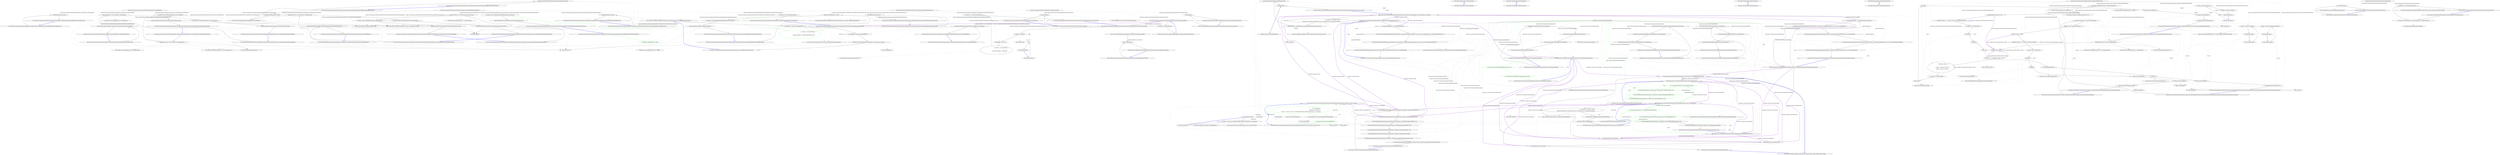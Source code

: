 digraph  {
m0_38 [cluster="Ninject.Syntax.IBindingInSyntax<T>.InThreadScope()", file="DefaultScopeCallbackTests.cs", label="Entry Ninject.Syntax.IBindingInSyntax<T>.InThreadScope()", span="54-54"];
m0_62 [cluster="Ninject.Tests.Integration.DefaultScopeCallbackTests.WhenKernelIsCreatedWithNewObjectScope.InitializeKernel()", file="DefaultScopeCallbackTests.cs", label="Entry Ninject.Tests.Integration.DefaultScopeCallbackTests.WhenKernelIsCreatedWithNewObjectScope.InitializeKernel()", span="115-115"];
m0_63 [cluster="Ninject.Tests.Integration.DefaultScopeCallbackTests.WhenKernelIsCreatedWithNewObjectScope.InitializeKernel()", file="DefaultScopeCallbackTests.cs", label="object obj = new object()", span="117-117"];
m0_64 [cluster="Ninject.Tests.Integration.DefaultScopeCallbackTests.WhenKernelIsCreatedWithNewObjectScope.InitializeKernel()", file="DefaultScopeCallbackTests.cs", label="scopeDelegate = ctx => obj", span="118-118"];
m0_65 [cluster="Ninject.Tests.Integration.DefaultScopeCallbackTests.WhenKernelIsCreatedWithNewObjectScope.InitializeKernel()", file="DefaultScopeCallbackTests.cs", label="var settings = new NinjectSettings\r\n                           {\r\n                               DefaultScopeCallback = scopeDelegate\r\n                           }", span="119-122"];
m0_66 [cluster="Ninject.Tests.Integration.DefaultScopeCallbackTests.WhenKernelIsCreatedWithNewObjectScope.InitializeKernel()", file="DefaultScopeCallbackTests.cs", label="this.kernel = new StandardKernel(settings)", span="123-123"];
m0_67 [cluster="Ninject.Tests.Integration.DefaultScopeCallbackTests.WhenKernelIsCreatedWithNewObjectScope.InitializeKernel()", file="DefaultScopeCallbackTests.cs", label="Exit Ninject.Tests.Integration.DefaultScopeCallbackTests.WhenKernelIsCreatedWithNewObjectScope.InitializeKernel()", span="115-115"];
m0_84 [cluster="Ninject.Syntax.IBindingInSyntax<T>.InTransientScope()", file="DefaultScopeCallbackTests.cs", label="Entry Ninject.Syntax.IBindingInSyntax<T>.InTransientScope()", span="47-47"];
m0_7 [cluster="Ninject.Infrastructure.Disposal.DisposableObject.Dispose()", file="DefaultScopeCallbackTests.cs", label="Entry Ninject.Infrastructure.Disposal.DisposableObject.Dispose()", span="28-28"];
m0_4 [cluster="Ninject.Tests.Integration.DefaultScopeCallbackTests.DefaultScopeContext.Dispose()", file="DefaultScopeCallbackTests.cs", label="Entry Ninject.Tests.Integration.DefaultScopeCallbackTests.DefaultScopeContext.Dispose()", span="22-22"];
m0_5 [cluster="Ninject.Tests.Integration.DefaultScopeCallbackTests.DefaultScopeContext.Dispose()", file="DefaultScopeCallbackTests.cs", label="this.kernel.Dispose()", span="24-24"];
m0_6 [cluster="Ninject.Tests.Integration.DefaultScopeCallbackTests.DefaultScopeContext.Dispose()", file="DefaultScopeCallbackTests.cs", label="Exit Ninject.Tests.Integration.DefaultScopeCallbackTests.DefaultScopeContext.Dispose()", span="22-22"];
m0_17 [cluster="Unk.Should", file="DefaultScopeCallbackTests.cs", label="Entry Unk.Should", span=""];
m0_45 [cluster="Ninject.Tests.Integration.DefaultScopeCallbackTests.WhenKernelIsCreatedWithDefaults.ExplicitSelfBindedTypeShouldBeTransient()", file="DefaultScopeCallbackTests.cs", label="Entry Ninject.Tests.Integration.DefaultScopeCallbackTests.WhenKernelIsCreatedWithDefaults.ExplicitSelfBindedTypeShouldBeTransient()", span="83-83"];
m0_46 [cluster="Ninject.Tests.Integration.DefaultScopeCallbackTests.WhenKernelIsCreatedWithDefaults.ExplicitSelfBindedTypeShouldBeTransient()", file="DefaultScopeCallbackTests.cs", label="kernel.Bind<SelfBindedType>().ToSelf()", span="85-85"];
m0_47 [cluster="Ninject.Tests.Integration.DefaultScopeCallbackTests.WhenKernelIsCreatedWithDefaults.ExplicitSelfBindedTypeShouldBeTransient()", file="DefaultScopeCallbackTests.cs", label="var binding = kernel.GetBindings(typeof(SelfBindedType)).FirstOrDefault()", span="86-86"];
m0_48 [cluster="Ninject.Tests.Integration.DefaultScopeCallbackTests.WhenKernelIsCreatedWithDefaults.ExplicitSelfBindedTypeShouldBeTransient()", file="DefaultScopeCallbackTests.cs", label="binding.ScopeCallback.Should().BeSameAs(StandardScopeCallbacks.Transient)", span="87-87"];
m0_49 [cluster="Ninject.Tests.Integration.DefaultScopeCallbackTests.WhenKernelIsCreatedWithDefaults.ExplicitSelfBindedTypeShouldBeTransient()", file="DefaultScopeCallbackTests.cs", label="Exit Ninject.Tests.Integration.DefaultScopeCallbackTests.WhenKernelIsCreatedWithDefaults.ExplicitSelfBindedTypeShouldBeTransient()", span="83-83"];
m0_19 [cluster="Ninject.Tests.Integration.DefaultScopeCallbackTests.DefaultScopeContext.SelfBindedType.ToString()", file="DefaultScopeCallbackTests.cs", label="Entry Ninject.Tests.Integration.DefaultScopeCallbackTests.DefaultScopeContext.SelfBindedType.ToString()", span="45-45"];
m0_20 [cluster="Ninject.Tests.Integration.DefaultScopeCallbackTests.DefaultScopeContext.SelfBindedType.ToString()", file="DefaultScopeCallbackTests.cs", label="return ''SelfBindedType'';", span="47-47"];
m0_21 [cluster="Ninject.Tests.Integration.DefaultScopeCallbackTests.DefaultScopeContext.SelfBindedType.ToString()", file="DefaultScopeCallbackTests.cs", label="Exit Ninject.Tests.Integration.DefaultScopeCallbackTests.DefaultScopeContext.SelfBindedType.ToString()", span="45-45"];
m0_28 [cluster="Ninject.Syntax.IBindingToSyntax<T1>.To<TImplementation>()", file="DefaultScopeCallbackTests.cs", label="Entry Ninject.Syntax.IBindingToSyntax<T1>.To<TImplementation>()", span="48-48"];
m0_11 [cluster="Ninject.Tests.Integration.DefaultScopeCallbackTests.DefaultScopeContext.TestSelfBindedTypesAreTransient()", file="DefaultScopeCallbackTests.cs", label="Entry Ninject.Tests.Integration.DefaultScopeCallbackTests.DefaultScopeContext.TestSelfBindedTypesAreTransient()", span="32-32"];
m0_12 [cluster="Ninject.Tests.Integration.DefaultScopeCallbackTests.DefaultScopeContext.TestSelfBindedTypesAreTransient()", file="DefaultScopeCallbackTests.cs", label="var firstInstance = kernel.Get<SelfBindedType>()", span="34-34"];
m0_13 [cluster="Ninject.Tests.Integration.DefaultScopeCallbackTests.DefaultScopeContext.TestSelfBindedTypesAreTransient()", file="DefaultScopeCallbackTests.cs", label="var secondInstance = kernel.Get<SelfBindedType>()", span="35-35"];
m0_14 [cluster="Ninject.Tests.Integration.DefaultScopeCallbackTests.DefaultScopeContext.TestSelfBindedTypesAreTransient()", file="DefaultScopeCallbackTests.cs", label="firstInstance.Should().NotBeSameAs(secondInstance, ''because types are transient'')", span="36-36"];
m0_15 [cluster="Ninject.Tests.Integration.DefaultScopeCallbackTests.DefaultScopeContext.TestSelfBindedTypesAreTransient()", file="DefaultScopeCallbackTests.cs", label="Exit Ninject.Tests.Integration.DefaultScopeCallbackTests.DefaultScopeContext.TestSelfBindedTypesAreTransient()", span="32-32"];
m0_18 [cluster="Unk.NotBeSameAs", file="DefaultScopeCallbackTests.cs", label="Entry Unk.NotBeSameAs", span=""];
m0_79 [cluster="Ninject.Tests.Integration.DefaultScopeCallbackTests.WhenKernelIsCreatedWithThreadScopeAsDefault.CanOverrideDefaultScopeWithTransientInBinding()", file="DefaultScopeCallbackTests.cs", label="Entry Ninject.Tests.Integration.DefaultScopeCallbackTests.WhenKernelIsCreatedWithThreadScopeAsDefault.CanOverrideDefaultScopeWithTransientInBinding()", span="138-138"];
m0_80 [cluster="Ninject.Tests.Integration.DefaultScopeCallbackTests.WhenKernelIsCreatedWithThreadScopeAsDefault.CanOverrideDefaultScopeWithTransientInBinding()", file="DefaultScopeCallbackTests.cs", label="kernel.Bind<IService>().To<ServiceImpl>().InTransientScope()", span="140-140"];
m0_81 [cluster="Ninject.Tests.Integration.DefaultScopeCallbackTests.WhenKernelIsCreatedWithThreadScopeAsDefault.CanOverrideDefaultScopeWithTransientInBinding()", file="DefaultScopeCallbackTests.cs", label="var binding = kernel.GetBindings(typeof(IService)).FirstOrDefault()", span="141-141"];
m0_82 [cluster="Ninject.Tests.Integration.DefaultScopeCallbackTests.WhenKernelIsCreatedWithThreadScopeAsDefault.CanOverrideDefaultScopeWithTransientInBinding()", file="DefaultScopeCallbackTests.cs", label="binding.ScopeCallback.Should().BeSameAs(StandardScopeCallbacks.Transient)", span="142-142"];
m0_83 [cluster="Ninject.Tests.Integration.DefaultScopeCallbackTests.WhenKernelIsCreatedWithThreadScopeAsDefault.CanOverrideDefaultScopeWithTransientInBinding()", file="DefaultScopeCallbackTests.cs", label="Exit Ninject.Tests.Integration.DefaultScopeCallbackTests.WhenKernelIsCreatedWithThreadScopeAsDefault.CanOverrideDefaultScopeWithTransientInBinding()", span="138-138"];
m0_31 [cluster="System.Collections.Generic.IEnumerable<TSource>.FirstOrDefault<TSource>()", file="DefaultScopeCallbackTests.cs", label="Entry System.Collections.Generic.IEnumerable<TSource>.FirstOrDefault<TSource>()", span="0-0"];
m0_29 [cluster="Ninject.Syntax.IBindingInSyntax<T>.InSingletonScope()", file="DefaultScopeCallbackTests.cs", label="Entry Ninject.Syntax.IBindingInSyntax<T>.InSingletonScope()", span="40-40"];
m0_27 [cluster="Ninject.Syntax.BindingRoot.Bind<T>()", file="DefaultScopeCallbackTests.cs", label="Entry Ninject.Syntax.BindingRoot.Bind<T>()", span="49-49"];
m0_22 [cluster="Ninject.Tests.Integration.DefaultScopeCallbackTests.WhenKernelIsCreatedWithDefaults.CanOverrideDefaultScopeWithSingletonInBinding()", file="DefaultScopeCallbackTests.cs", label="Entry Ninject.Tests.Integration.DefaultScopeCallbackTests.WhenKernelIsCreatedWithDefaults.CanOverrideDefaultScopeWithSingletonInBinding()", span="55-55"];
m0_23 [cluster="Ninject.Tests.Integration.DefaultScopeCallbackTests.WhenKernelIsCreatedWithDefaults.CanOverrideDefaultScopeWithSingletonInBinding()", file="DefaultScopeCallbackTests.cs", label="kernel.Bind<IService>().To<ServiceImpl>().InSingletonScope()", span="57-57"];
m0_24 [cluster="Ninject.Tests.Integration.DefaultScopeCallbackTests.WhenKernelIsCreatedWithDefaults.CanOverrideDefaultScopeWithSingletonInBinding()", file="DefaultScopeCallbackTests.cs", label="var binding = kernel.GetBindings(typeof(IService)).FirstOrDefault()", span="58-58"];
m0_25 [cluster="Ninject.Tests.Integration.DefaultScopeCallbackTests.WhenKernelIsCreatedWithDefaults.CanOverrideDefaultScopeWithSingletonInBinding()", file="DefaultScopeCallbackTests.cs", label="binding.ScopeCallback.Should().BeSameAs(StandardScopeCallbacks.Singleton)", span="59-59"];
m0_26 [cluster="Ninject.Tests.Integration.DefaultScopeCallbackTests.WhenKernelIsCreatedWithDefaults.CanOverrideDefaultScopeWithSingletonInBinding()", file="DefaultScopeCallbackTests.cs", label="Exit Ninject.Tests.Integration.DefaultScopeCallbackTests.WhenKernelIsCreatedWithDefaults.CanOverrideDefaultScopeWithSingletonInBinding()", span="55-55"];
m0_42 [cluster="Ninject.Tests.Integration.DefaultScopeCallbackTests.WhenKernelIsCreatedWithDefaults.ImplicitSelfBindedTypeShouldBeTransient()", file="DefaultScopeCallbackTests.cs", label="Entry Ninject.Tests.Integration.DefaultScopeCallbackTests.WhenKernelIsCreatedWithDefaults.ImplicitSelfBindedTypeShouldBeTransient()", span="77-77"];
m0_43 [cluster="Ninject.Tests.Integration.DefaultScopeCallbackTests.WhenKernelIsCreatedWithDefaults.ImplicitSelfBindedTypeShouldBeTransient()", file="DefaultScopeCallbackTests.cs", label="TestSelfBindedTypesAreTransient()", span="79-79"];
m0_44 [cluster="Ninject.Tests.Integration.DefaultScopeCallbackTests.WhenKernelIsCreatedWithDefaults.ImplicitSelfBindedTypeShouldBeTransient()", file="DefaultScopeCallbackTests.cs", label="Exit Ninject.Tests.Integration.DefaultScopeCallbackTests.WhenKernelIsCreatedWithDefaults.ImplicitSelfBindedTypeShouldBeTransient()", span="77-77"];
m0_74 [cluster="Ninject.Tests.Integration.DefaultScopeCallbackTests.WhenKernelIsCreatedWithThreadScopeAsDefault.CanOverrideDefaultScopeWithSingletonInBinding()", file="DefaultScopeCallbackTests.cs", label="Entry Ninject.Tests.Integration.DefaultScopeCallbackTests.WhenKernelIsCreatedWithThreadScopeAsDefault.CanOverrideDefaultScopeWithSingletonInBinding()", span="130-130"];
m0_75 [cluster="Ninject.Tests.Integration.DefaultScopeCallbackTests.WhenKernelIsCreatedWithThreadScopeAsDefault.CanOverrideDefaultScopeWithSingletonInBinding()", file="DefaultScopeCallbackTests.cs", label="kernel.Bind<IService>().To<ServiceImpl>().InSingletonScope()", span="132-132"];
m0_76 [cluster="Ninject.Tests.Integration.DefaultScopeCallbackTests.WhenKernelIsCreatedWithThreadScopeAsDefault.CanOverrideDefaultScopeWithSingletonInBinding()", file="DefaultScopeCallbackTests.cs", label="var binding = kernel.GetBindings(typeof(IService)).FirstOrDefault()", span="133-133"];
m0_77 [cluster="Ninject.Tests.Integration.DefaultScopeCallbackTests.WhenKernelIsCreatedWithThreadScopeAsDefault.CanOverrideDefaultScopeWithSingletonInBinding()", file="DefaultScopeCallbackTests.cs", label="binding.ScopeCallback.Should().BeSameAs(StandardScopeCallbacks.Singleton)", span="134-134"];
m0_78 [cluster="Ninject.Tests.Integration.DefaultScopeCallbackTests.WhenKernelIsCreatedWithThreadScopeAsDefault.CanOverrideDefaultScopeWithSingletonInBinding()", file="DefaultScopeCallbackTests.cs", label="Exit Ninject.Tests.Integration.DefaultScopeCallbackTests.WhenKernelIsCreatedWithThreadScopeAsDefault.CanOverrideDefaultScopeWithSingletonInBinding()", span="130-130"];
m0_68 [cluster="object.Object()", file="DefaultScopeCallbackTests.cs", label="Entry object.Object()", span="0-0"];
m0_57 [cluster="Ninject.Tests.Integration.DefaultScopeCallbackTests.WhenKernelIsCreatedWithNewObjectScope.ExplicitSelfBindedTypeShouldHaveObjectScope()", file="DefaultScopeCallbackTests.cs", label="Entry Ninject.Tests.Integration.DefaultScopeCallbackTests.WhenKernelIsCreatedWithNewObjectScope.ExplicitSelfBindedTypeShouldHaveObjectScope()", span="108-108"];
m0_58 [cluster="Ninject.Tests.Integration.DefaultScopeCallbackTests.WhenKernelIsCreatedWithNewObjectScope.ExplicitSelfBindedTypeShouldHaveObjectScope()", file="DefaultScopeCallbackTests.cs", label="kernel.Bind<SelfBindedType>().ToSelf()", span="110-110"];
m0_59 [cluster="Ninject.Tests.Integration.DefaultScopeCallbackTests.WhenKernelIsCreatedWithNewObjectScope.ExplicitSelfBindedTypeShouldHaveObjectScope()", file="DefaultScopeCallbackTests.cs", label="var binding = kernel.GetBindings(typeof(SelfBindedType)).FirstOrDefault()", span="111-111"];
m0_60 [cluster="Ninject.Tests.Integration.DefaultScopeCallbackTests.WhenKernelIsCreatedWithNewObjectScope.ExplicitSelfBindedTypeShouldHaveObjectScope()", file="DefaultScopeCallbackTests.cs", label="binding.ScopeCallback.Should().BeSameAs(scopeDelegate)", span="112-112"];
m0_61 [cluster="Ninject.Tests.Integration.DefaultScopeCallbackTests.WhenKernelIsCreatedWithNewObjectScope.ExplicitSelfBindedTypeShouldHaveObjectScope()", file="DefaultScopeCallbackTests.cs", label="Exit Ninject.Tests.Integration.DefaultScopeCallbackTests.WhenKernelIsCreatedWithNewObjectScope.ExplicitSelfBindedTypeShouldHaveObjectScope()", span="108-108"];
m0_10 [cluster="Ninject.StandardKernel.StandardKernel(params Ninject.Modules.INinjectModule[])", file="DefaultScopeCallbackTests.cs", label="Entry Ninject.StandardKernel.StandardKernel(params Ninject.Modules.INinjectModule[])", span="45-45"];
m0_0 [cluster="Ninject.Tests.Integration.DefaultScopeCallbackTests.DefaultScopeContext.DefaultScopeContext()", file="DefaultScopeCallbackTests.cs", label="Entry Ninject.Tests.Integration.DefaultScopeCallbackTests.DefaultScopeContext.DefaultScopeContext()", span="17-17"];
m0_1 [cluster="Ninject.Tests.Integration.DefaultScopeCallbackTests.DefaultScopeContext.DefaultScopeContext()", file="DefaultScopeCallbackTests.cs", label="InitializeKernel()", span="19-19"];
m0_2 [cluster="Ninject.Tests.Integration.DefaultScopeCallbackTests.DefaultScopeContext.DefaultScopeContext()", file="DefaultScopeCallbackTests.cs", label="Exit Ninject.Tests.Integration.DefaultScopeCallbackTests.DefaultScopeContext.DefaultScopeContext()", span="17-17"];
m0_3 [cluster="Ninject.Tests.Integration.DefaultScopeCallbackTests.DefaultScopeContext.InitializeKernel()", file="DefaultScopeCallbackTests.cs", label="Entry Ninject.Tests.Integration.DefaultScopeCallbackTests.DefaultScopeContext.InitializeKernel()", span="27-27"];
m0_8 [cluster="Ninject.Tests.Integration.DefaultScopeCallbackTests.DefaultScopeContext.InitializeKernel()", file="DefaultScopeCallbackTests.cs", label="this.kernel = new StandardKernel()", span="29-29"];
m0_9 [cluster="Ninject.Tests.Integration.DefaultScopeCallbackTests.DefaultScopeContext.InitializeKernel()", file="DefaultScopeCallbackTests.cs", label="Exit Ninject.Tests.Integration.DefaultScopeCallbackTests.DefaultScopeContext.InitializeKernel()", span="27-27"];
m0_16 [cluster="Ninject.Syntax.IResolutionRoot.Get<T>(params Ninject.Parameters.IParameter[])", file="DefaultScopeCallbackTests.cs", label="Entry Ninject.Syntax.IResolutionRoot.Get<T>(params Ninject.Parameters.IParameter[])", span="34-34"];
m0_70 [cluster="Ninject.StandardKernel.StandardKernel(Ninject.INinjectSettings, params Ninject.Modules.INinjectModule[])", file="DefaultScopeCallbackTests.cs", label="Entry Ninject.StandardKernel.StandardKernel(Ninject.INinjectSettings, params Ninject.Modules.INinjectModule[])", span="54-54"];
m0_85 [cluster="Ninject.Tests.Integration.DefaultScopeCallbackTests.WhenKernelIsCreatedWithThreadScopeAsDefault.ScopeShouldBeThread()", file="DefaultScopeCallbackTests.cs", label="Entry Ninject.Tests.Integration.DefaultScopeCallbackTests.WhenKernelIsCreatedWithThreadScopeAsDefault.ScopeShouldBeThread()", span="146-146"];
m0_86 [cluster="Ninject.Tests.Integration.DefaultScopeCallbackTests.WhenKernelIsCreatedWithThreadScopeAsDefault.ScopeShouldBeThread()", file="DefaultScopeCallbackTests.cs", label="kernel.Settings.DefaultScopeCallback.Should().BeSameAs(StandardScopeCallbacks.Thread)", span="148-148"];
m0_87 [cluster="Ninject.Tests.Integration.DefaultScopeCallbackTests.WhenKernelIsCreatedWithThreadScopeAsDefault.ScopeShouldBeThread()", file="DefaultScopeCallbackTests.cs", label="Exit Ninject.Tests.Integration.DefaultScopeCallbackTests.WhenKernelIsCreatedWithThreadScopeAsDefault.ScopeShouldBeThread()", span="146-146"];
m0_32 [cluster="Unk.BeSameAs", file="DefaultScopeCallbackTests.cs", label="Entry Unk.BeSameAs", span=""];
m0_71 [cluster="lambda expression", file="DefaultScopeCallbackTests.cs", label="Entry lambda expression", span="118-118"];
m0_72 [cluster="lambda expression", file="DefaultScopeCallbackTests.cs", label=obj, span="118-118"];
m0_73 [cluster="lambda expression", file="DefaultScopeCallbackTests.cs", label="Exit lambda expression", span="118-118"];
m0_54 [cluster="Ninject.Tests.Integration.DefaultScopeCallbackTests.WhenKernelIsCreatedWithNewObjectScope.ImplicitSelfBindedTypeShouldBeTransient()", file="DefaultScopeCallbackTests.cs", label="Entry Ninject.Tests.Integration.DefaultScopeCallbackTests.WhenKernelIsCreatedWithNewObjectScope.ImplicitSelfBindedTypeShouldBeTransient()", span="102-102"];
m0_55 [cluster="Ninject.Tests.Integration.DefaultScopeCallbackTests.WhenKernelIsCreatedWithNewObjectScope.ImplicitSelfBindedTypeShouldBeTransient()", file="DefaultScopeCallbackTests.cs", label="TestSelfBindedTypesAreTransient()", span="104-104"];
m0_56 [cluster="Ninject.Tests.Integration.DefaultScopeCallbackTests.WhenKernelIsCreatedWithNewObjectScope.ImplicitSelfBindedTypeShouldBeTransient()", file="DefaultScopeCallbackTests.cs", label="Exit Ninject.Tests.Integration.DefaultScopeCallbackTests.WhenKernelIsCreatedWithNewObjectScope.ImplicitSelfBindedTypeShouldBeTransient()", span="102-102"];
m0_30 [cluster="Ninject.KernelBase.GetBindings(System.Type)", file="DefaultScopeCallbackTests.cs", label="Entry Ninject.KernelBase.GetBindings(System.Type)", span="464-464"];
m0_91 [cluster="Ninject.Tests.Integration.DefaultScopeCallbackTests.WhenKernelIsCreatedWithThreadScopeAsDefault.ExplicitSelfBindedTypeShouldHaveThreadScope()", file="DefaultScopeCallbackTests.cs", label="Entry Ninject.Tests.Integration.DefaultScopeCallbackTests.WhenKernelIsCreatedWithThreadScopeAsDefault.ExplicitSelfBindedTypeShouldHaveThreadScope()", span="158-158"];
m0_92 [cluster="Ninject.Tests.Integration.DefaultScopeCallbackTests.WhenKernelIsCreatedWithThreadScopeAsDefault.ExplicitSelfBindedTypeShouldHaveThreadScope()", color=green, community=0, file="DefaultScopeCallbackTests.cs", label="18: kernel.Bind<SelfBindedType>().ToSelf()", span="160-160"];
m0_93 [cluster="Ninject.Tests.Integration.DefaultScopeCallbackTests.WhenKernelIsCreatedWithThreadScopeAsDefault.ExplicitSelfBindedTypeShouldHaveThreadScope()", file="DefaultScopeCallbackTests.cs", label="var binding = kernel.GetBindings(typeof(SelfBindedType)).FirstOrDefault()", span="161-161"];
m0_94 [cluster="Ninject.Tests.Integration.DefaultScopeCallbackTests.WhenKernelIsCreatedWithThreadScopeAsDefault.ExplicitSelfBindedTypeShouldHaveThreadScope()", file="DefaultScopeCallbackTests.cs", label="binding.ScopeCallback.Should().BeSameAs(StandardScopeCallbacks.Thread)", span="162-162"];
m0_95 [cluster="Ninject.Tests.Integration.DefaultScopeCallbackTests.WhenKernelIsCreatedWithThreadScopeAsDefault.ExplicitSelfBindedTypeShouldHaveThreadScope()", file="DefaultScopeCallbackTests.cs", label="Exit Ninject.Tests.Integration.DefaultScopeCallbackTests.WhenKernelIsCreatedWithThreadScopeAsDefault.ExplicitSelfBindedTypeShouldHaveThreadScope()", span="158-158"];
m0_50 [cluster="Ninject.Syntax.IBindingToSyntax<T1>.ToSelf()", file="DefaultScopeCallbackTests.cs", label="Entry Ninject.Syntax.IBindingToSyntax<T1>.ToSelf()", span="41-41"];
m0_69 [cluster="Ninject.NinjectSettings.NinjectSettings()", file="DefaultScopeCallbackTests.cs", label="Entry Ninject.NinjectSettings.NinjectSettings()", span="29-29"];
m0_33 [cluster="Ninject.Tests.Integration.DefaultScopeCallbackTests.WhenKernelIsCreatedWithDefaults.CanOverrideDefaultScopeWithThreadInBinding()", file="DefaultScopeCallbackTests.cs", label="Entry Ninject.Tests.Integration.DefaultScopeCallbackTests.WhenKernelIsCreatedWithDefaults.CanOverrideDefaultScopeWithThreadInBinding()", span="63-63"];
m0_34 [cluster="Ninject.Tests.Integration.DefaultScopeCallbackTests.WhenKernelIsCreatedWithDefaults.CanOverrideDefaultScopeWithThreadInBinding()", file="DefaultScopeCallbackTests.cs", label="kernel.Bind<IService>().To<ServiceImpl>().InThreadScope()", span="65-65"];
m0_35 [cluster="Ninject.Tests.Integration.DefaultScopeCallbackTests.WhenKernelIsCreatedWithDefaults.CanOverrideDefaultScopeWithThreadInBinding()", file="DefaultScopeCallbackTests.cs", label="var binding = kernel.GetBindings(typeof(IService)).FirstOrDefault()", span="66-66"];
m0_36 [cluster="Ninject.Tests.Integration.DefaultScopeCallbackTests.WhenKernelIsCreatedWithDefaults.CanOverrideDefaultScopeWithThreadInBinding()", file="DefaultScopeCallbackTests.cs", label="binding.ScopeCallback.Should().BeSameAs(StandardScopeCallbacks.Thread)", span="67-67"];
m0_37 [cluster="Ninject.Tests.Integration.DefaultScopeCallbackTests.WhenKernelIsCreatedWithDefaults.CanOverrideDefaultScopeWithThreadInBinding()", file="DefaultScopeCallbackTests.cs", label="Exit Ninject.Tests.Integration.DefaultScopeCallbackTests.WhenKernelIsCreatedWithDefaults.CanOverrideDefaultScopeWithThreadInBinding()", span="63-63"];
m0_96 [cluster="Ninject.Tests.Integration.DefaultScopeCallbackTests.WhenKernelIsCreatedWithThreadScopeAsDefault.InitializeKernel()", file="DefaultScopeCallbackTests.cs", label="Entry Ninject.Tests.Integration.DefaultScopeCallbackTests.WhenKernelIsCreatedWithThreadScopeAsDefault.InitializeKernel()", span="165-165"];
m0_97 [cluster="Ninject.Tests.Integration.DefaultScopeCallbackTests.WhenKernelIsCreatedWithThreadScopeAsDefault.InitializeKernel()", color=green, community=0, file="DefaultScopeCallbackTests.cs", label="1: var settings = new NinjectSettings\r\n                           {\r\n                               DefaultScopeCallback = StandardScopeCallbacks.Thread\r\n                           }", span="167-170"];
m0_98 [cluster="Ninject.Tests.Integration.DefaultScopeCallbackTests.WhenKernelIsCreatedWithThreadScopeAsDefault.InitializeKernel()", file="DefaultScopeCallbackTests.cs", label="this.kernel = new StandardKernel(settings)", span="171-171"];
m0_99 [cluster="Ninject.Tests.Integration.DefaultScopeCallbackTests.WhenKernelIsCreatedWithThreadScopeAsDefault.InitializeKernel()", file="DefaultScopeCallbackTests.cs", label="Exit Ninject.Tests.Integration.DefaultScopeCallbackTests.WhenKernelIsCreatedWithThreadScopeAsDefault.InitializeKernel()", span="165-165"];
m0_39 [cluster="Ninject.Tests.Integration.DefaultScopeCallbackTests.WhenKernelIsCreatedWithDefaults.ScopeShouldBeTransient()", file="DefaultScopeCallbackTests.cs", label="Entry Ninject.Tests.Integration.DefaultScopeCallbackTests.WhenKernelIsCreatedWithDefaults.ScopeShouldBeTransient()", span="71-71"];
m0_40 [cluster="Ninject.Tests.Integration.DefaultScopeCallbackTests.WhenKernelIsCreatedWithDefaults.ScopeShouldBeTransient()", file="DefaultScopeCallbackTests.cs", label="kernel.Settings.DefaultScopeCallback.Should().BeSameAs(StandardScopeCallbacks.Transient)", span="73-73"];
m0_41 [cluster="Ninject.Tests.Integration.DefaultScopeCallbackTests.WhenKernelIsCreatedWithDefaults.ScopeShouldBeTransient()", file="DefaultScopeCallbackTests.cs", label="Exit Ninject.Tests.Integration.DefaultScopeCallbackTests.WhenKernelIsCreatedWithDefaults.ScopeShouldBeTransient()", span="71-71"];
m0_88 [cluster="Ninject.Tests.Integration.DefaultScopeCallbackTests.WhenKernelIsCreatedWithThreadScopeAsDefault.ImplicitSelfBindedTypeShouldBeTransient()", file="DefaultScopeCallbackTests.cs", label="Entry Ninject.Tests.Integration.DefaultScopeCallbackTests.WhenKernelIsCreatedWithThreadScopeAsDefault.ImplicitSelfBindedTypeShouldBeTransient()", span="152-152"];
m0_89 [cluster="Ninject.Tests.Integration.DefaultScopeCallbackTests.WhenKernelIsCreatedWithThreadScopeAsDefault.ImplicitSelfBindedTypeShouldBeTransient()", file="DefaultScopeCallbackTests.cs", label="TestSelfBindedTypesAreTransient()", span="154-154"];
m0_90 [cluster="Ninject.Tests.Integration.DefaultScopeCallbackTests.WhenKernelIsCreatedWithThreadScopeAsDefault.ImplicitSelfBindedTypeShouldBeTransient()", file="DefaultScopeCallbackTests.cs", label="Exit Ninject.Tests.Integration.DefaultScopeCallbackTests.WhenKernelIsCreatedWithThreadScopeAsDefault.ImplicitSelfBindedTypeShouldBeTransient()", span="152-152"];
m0_51 [cluster="Ninject.Tests.Integration.DefaultScopeCallbackTests.WhenKernelIsCreatedWithNewObjectScope.ScopeShouldBeObject()", file="DefaultScopeCallbackTests.cs", label="Entry Ninject.Tests.Integration.DefaultScopeCallbackTests.WhenKernelIsCreatedWithNewObjectScope.ScopeShouldBeObject()", span="96-96"];
m0_52 [cluster="Ninject.Tests.Integration.DefaultScopeCallbackTests.WhenKernelIsCreatedWithNewObjectScope.ScopeShouldBeObject()", file="DefaultScopeCallbackTests.cs", label="this.kernel.Settings.DefaultScopeCallback.Should().BeSameAs(scopeDelegate)", span="98-98"];
m0_53 [cluster="Ninject.Tests.Integration.DefaultScopeCallbackTests.WhenKernelIsCreatedWithNewObjectScope.ScopeShouldBeObject()", file="DefaultScopeCallbackTests.cs", label="Exit Ninject.Tests.Integration.DefaultScopeCallbackTests.WhenKernelIsCreatedWithNewObjectScope.ScopeShouldBeObject()", span="96-96"];
m0_100 [file="DefaultScopeCallbackTests.cs", label="Ninject.Tests.Integration.DefaultScopeCallbackTests.DefaultScopeContext", span=""];
m0_101 [file="DefaultScopeCallbackTests.cs", label="Ninject.Tests.Integration.DefaultScopeCallbackTests.WhenKernelIsCreatedWithDefaults", span=""];
m0_102 [file="DefaultScopeCallbackTests.cs", label="Ninject.Tests.Integration.DefaultScopeCallbackTests.WhenKernelIsCreatedWithNewObjectScope", span=""];
m0_103 [file="DefaultScopeCallbackTests.cs", label=obj, span=""];
m0_104 [file="DefaultScopeCallbackTests.cs", label="Ninject.Tests.Integration.DefaultScopeCallbackTests.WhenKernelIsCreatedWithThreadScopeAsDefault", span=""];
m1_36 [cluster="Ninject.Tests.Unit.ExtensionsForMemberInfoTest.TestIndexerHasAttribute(System.Type, System.Type, System.Type, bool)", file="ExtensionsForMemberInfoTest.cs", label="Entry Ninject.Tests.Unit.ExtensionsForMemberInfoTest.TestIndexerHasAttribute(System.Type, System.Type, System.Type, bool)", span="59-59"];
m1_37 [cluster="Ninject.Tests.Unit.ExtensionsForMemberInfoTest.TestIndexerHasAttribute(System.Type, System.Type, System.Type, bool)", color=green, community=0, file="ExtensionsForMemberInfoTest.cs", label="29: var propertyInfo =\r\n                testObjectType.GetProperties()\r\n                    .First(pi => pi.Name == ''Item'' && pi.GetIndexParameters().Single().ParameterType == indexerType)", span="61-63"];
m1_38 [cluster="Ninject.Tests.Unit.ExtensionsForMemberInfoTest.TestIndexerHasAttribute(System.Type, System.Type, System.Type, bool)", file="ExtensionsForMemberInfoTest.cs", label="var hasInjectAttribute = propertyInfo.HasAttribute(attributeType)", span="64-64"];
m1_39 [cluster="Ninject.Tests.Unit.ExtensionsForMemberInfoTest.TestIndexerHasAttribute(System.Type, System.Type, System.Type, bool)", color=green, community=0, file="ExtensionsForMemberInfoTest.cs", label="31: hasInjectAttribute.Should().Be(expectedResult)", span="66-66"];
m1_40 [cluster="Ninject.Tests.Unit.ExtensionsForMemberInfoTest.TestIndexerHasAttribute(System.Type, System.Type, System.Type, bool)", file="ExtensionsForMemberInfoTest.cs", label="Exit Ninject.Tests.Unit.ExtensionsForMemberInfoTest.TestIndexerHasAttribute(System.Type, System.Type, System.Type, bool)", span="59-59"];
m1_77 [cluster="object.GetType()", file="ExtensionsForMemberInfoTest.cs", label="Entry object.GetType()", span="0-0"];
m1_44 [cluster="Unk.Should", file="ExtensionsForMemberInfoTest.cs", label="Entry Unk.Should", span=""];
m1_70 [cluster="Ninject.Tests.Unit.ExtensionsForMemberInfoTest.InheritedPropertyAttributeTest.InheritedPropertyAttributeTest()", file="ExtensionsForMemberInfoTest.cs", label="Entry Ninject.Tests.Unit.ExtensionsForMemberInfoTest.InheritedPropertyAttributeTest.InheritedPropertyAttributeTest()", span="184-184"];
m1_62 [cluster="Ninject.Tests.Unit.ExtensionsForMemberInfoTest.NotInheritedInjectAttribute.NotInheritedInjectAttribute()", file="ExtensionsForMemberInfoTest.cs", label="Entry Ninject.Tests.Unit.ExtensionsForMemberInfoTest.NotInheritedInjectAttribute.NotInheritedInjectAttribute()", span="131-131"];
m1_13 [cluster="Ninject.Tests.Unit.ExtensionsForMemberInfoTest.GetCustomAttributesExtended()", file="ExtensionsForMemberInfoTest.cs", label="Entry Ninject.Tests.Unit.ExtensionsForMemberInfoTest.GetCustomAttributesExtended()", span="30-30"];
m1_14 [cluster="Ninject.Tests.Unit.ExtensionsForMemberInfoTest.GetCustomAttributesExtended()", file="ExtensionsForMemberInfoTest.cs", label="this.TestGetCustomAttributesExtended(''PublicProperty'')", span="32-32"];
m1_15 [cluster="Ninject.Tests.Unit.ExtensionsForMemberInfoTest.GetCustomAttributesExtended()", file="ExtensionsForMemberInfoTest.cs", label="this.TestGetCustomAttributesExtended(''InternalProperty'')", span="33-33"];
m1_16 [cluster="Ninject.Tests.Unit.ExtensionsForMemberInfoTest.GetCustomAttributesExtended()", file="ExtensionsForMemberInfoTest.cs", label="this.TestGetCustomAttributesExtended(''ProtectedProperty'')", span="34-34"];
m1_17 [cluster="Ninject.Tests.Unit.ExtensionsForMemberInfoTest.GetCustomAttributesExtended()", file="ExtensionsForMemberInfoTest.cs", label="this.TestGetCustomAttributesExtended(''PrivateProperty'')", span="35-35"];
m1_18 [cluster="Ninject.Tests.Unit.ExtensionsForMemberInfoTest.GetCustomAttributesExtended()", file="ExtensionsForMemberInfoTest.cs", label="Exit Ninject.Tests.Unit.ExtensionsForMemberInfoTest.GetCustomAttributesExtended()", span="30-30"];
m1_45 [cluster="Unk.Be", file="ExtensionsForMemberInfoTest.cs", label="Entry Unk.Be", span=""];
m1_7 [cluster="Ninject.Tests.Unit.ExtensionsForMemberInfoTest.HasAttributeForAttributesOnBaseClass()", file="ExtensionsForMemberInfoTest.cs", label="Entry Ninject.Tests.Unit.ExtensionsForMemberInfoTest.HasAttributeForAttributesOnBaseClass()", span="22-22"];
m1_8 [cluster="Ninject.Tests.Unit.ExtensionsForMemberInfoTest.HasAttributeForAttributesOnBaseClass()", file="ExtensionsForMemberInfoTest.cs", label="this.TestHasAttributeForAttributesOnBaseClass(''PublicProperty'')", span="24-24"];
m1_9 [cluster="Ninject.Tests.Unit.ExtensionsForMemberInfoTest.HasAttributeForAttributesOnBaseClass()", file="ExtensionsForMemberInfoTest.cs", label="this.TestHasAttributeForAttributesOnBaseClass(''InternalProperty'')", span="25-25"];
m1_10 [cluster="Ninject.Tests.Unit.ExtensionsForMemberInfoTest.HasAttributeForAttributesOnBaseClass()", file="ExtensionsForMemberInfoTest.cs", label="this.TestHasAttributeForAttributesOnBaseClass(''ProtectedProperty'')", span="26-26"];
m1_11 [cluster="Ninject.Tests.Unit.ExtensionsForMemberInfoTest.HasAttributeForAttributesOnBaseClass()", file="ExtensionsForMemberInfoTest.cs", label="Exit Ninject.Tests.Unit.ExtensionsForMemberInfoTest.HasAttributeForAttributesOnBaseClass()", span="22-22"];
m1_20 [cluster="Ninject.Tests.Unit.ExtensionsForMemberInfoTest.GetCustomAttributesExtendedForAttributesOnBaseClass()", file="ExtensionsForMemberInfoTest.cs", label="Entry Ninject.Tests.Unit.ExtensionsForMemberInfoTest.GetCustomAttributesExtendedForAttributesOnBaseClass()", span="39-39"];
m1_21 [cluster="Ninject.Tests.Unit.ExtensionsForMemberInfoTest.GetCustomAttributesExtendedForAttributesOnBaseClass()", file="ExtensionsForMemberInfoTest.cs", label="this.TestGetCustomAttributesExtendedForAttributesOnBaseClass(''PublicProperty'')", span="41-41"];
m1_22 [cluster="Ninject.Tests.Unit.ExtensionsForMemberInfoTest.GetCustomAttributesExtendedForAttributesOnBaseClass()", file="ExtensionsForMemberInfoTest.cs", label="this.TestGetCustomAttributesExtendedForAttributesOnBaseClass(''InternalProperty'')", span="42-42"];
m1_23 [cluster="Ninject.Tests.Unit.ExtensionsForMemberInfoTest.GetCustomAttributesExtendedForAttributesOnBaseClass()", file="ExtensionsForMemberInfoTest.cs", label="this.TestGetCustomAttributesExtendedForAttributesOnBaseClass(''ProtectedProperty'')", span="43-43"];
m1_24 [cluster="Ninject.Tests.Unit.ExtensionsForMemberInfoTest.GetCustomAttributesExtendedForAttributesOnBaseClass()", file="ExtensionsForMemberInfoTest.cs", label="Exit Ninject.Tests.Unit.ExtensionsForMemberInfoTest.GetCustomAttributesExtendedForAttributesOnBaseClass()", span="39-39"];
m1_63 [cluster="Ninject.Tests.Unit.ExtensionsForMemberInfoTest.TestGetCustomAttributesExtended(object, string, System.Type, bool, object[])", file="ExtensionsForMemberInfoTest.cs", label="Entry Ninject.Tests.Unit.ExtensionsForMemberInfoTest.TestGetCustomAttributesExtended(object, string, System.Type, bool, object[])", span="92-92"];
m1_73 [cluster="Ninject.Tests.Unit.ExtensionsForMemberInfoTest.TestGetCustomAttributesExtended(object, string, System.Type, bool, object[])", file="ExtensionsForMemberInfoTest.cs", label="attributes.Length.Should().Be(expectedAttributes.Length)", span="98-98"];
m1_75 [cluster="Ninject.Tests.Unit.ExtensionsForMemberInfoTest.TestGetCustomAttributesExtended(object, string, System.Type, bool, object[])", file="ExtensionsForMemberInfoTest.cs", label="attributes.Should().Contain(expectedAttribute)", span="101-101"];
m1_72 [cluster="Ninject.Tests.Unit.ExtensionsForMemberInfoTest.TestGetCustomAttributesExtended(object, string, System.Type, bool, object[])", file="ExtensionsForMemberInfoTest.cs", label="object[] attributes = propertyInfo.GetCustomAttributesExtended(attributeType, inherit)", span="96-96"];
m1_74 [cluster="Ninject.Tests.Unit.ExtensionsForMemberInfoTest.TestGetCustomAttributesExtended(object, string, System.Type, bool, object[])", file="ExtensionsForMemberInfoTest.cs", label=expectedAttributes, span="99-99"];
m1_71 [cluster="Ninject.Tests.Unit.ExtensionsForMemberInfoTest.TestGetCustomAttributesExtended(object, string, System.Type, bool, object[])", file="ExtensionsForMemberInfoTest.cs", label="var propertyInfo = testObject.GetType()\r\n                .GetProperty(attributeName, BindingFlags.Instance | BindingFlags.Public | BindingFlags.NonPublic)", span="94-95"];
m1_76 [cluster="Ninject.Tests.Unit.ExtensionsForMemberInfoTest.TestGetCustomAttributesExtended(object, string, System.Type, bool, object[])", file="ExtensionsForMemberInfoTest.cs", label="Exit Ninject.Tests.Unit.ExtensionsForMemberInfoTest.TestGetCustomAttributesExtended(object, string, System.Type, bool, object[])", span="92-92"];
m1_43 [cluster="Unk.HasAttribute", file="ExtensionsForMemberInfoTest.cs", label="Entry Unk.HasAttribute", span=""];
m1_54 [cluster="Ninject.Tests.Unit.ExtensionsForMemberInfoTest.TestGetCustomAttributesExtended(string, bool)", file="ExtensionsForMemberInfoTest.cs", label="Entry Ninject.Tests.Unit.ExtensionsForMemberInfoTest.TestGetCustomAttributesExtended(string, bool)", span="75-75"];
m1_56 [cluster="Ninject.Tests.Unit.ExtensionsForMemberInfoTest.TestGetCustomAttributesExtended(string, bool)", file="ExtensionsForMemberInfoTest.cs", label="this.TestGetCustomAttributesExtended(propertyAttributeClass, propertyName, typeof(InjectAttribute), inherit, new[] { new InjectAttribute(), new NotInheritedInjectAttribute() })", span="78-78"];
m1_57 [cluster="Ninject.Tests.Unit.ExtensionsForMemberInfoTest.TestGetCustomAttributesExtended(string, bool)", file="ExtensionsForMemberInfoTest.cs", label="this.TestGetCustomAttributesExtended(propertyAttributeClass, propertyName, typeof(NotInheritedInjectAttribute), inherit, new[] { new NotInheritedInjectAttribute() })", span="79-79"];
m1_58 [cluster="Ninject.Tests.Unit.ExtensionsForMemberInfoTest.TestGetCustomAttributesExtended(string, bool)", file="ExtensionsForMemberInfoTest.cs", label="this.TestGetCustomAttributesExtended(propertyAttributeClass, propertyName, typeof(NamedAttribute), inherit, new NamedAttribute[0])", span="80-80"];
m1_55 [cluster="Ninject.Tests.Unit.ExtensionsForMemberInfoTest.TestGetCustomAttributesExtended(string, bool)", file="ExtensionsForMemberInfoTest.cs", label="var propertyAttributeClass = new PropertyAttributeTest()", span="77-77"];
m1_59 [cluster="Ninject.Tests.Unit.ExtensionsForMemberInfoTest.TestGetCustomAttributesExtended(string, bool)", file="ExtensionsForMemberInfoTest.cs", label="Exit Ninject.Tests.Unit.ExtensionsForMemberInfoTest.TestGetCustomAttributesExtended(string, bool)", span="75-75"];
m1_6 [cluster="Ninject.Tests.Unit.ExtensionsForMemberInfoTest.TestHasAttribute(string)", file="ExtensionsForMemberInfoTest.cs", label="Entry Ninject.Tests.Unit.ExtensionsForMemberInfoTest.TestHasAttribute(string)", span="105-105"];
m1_81 [cluster="Ninject.Tests.Unit.ExtensionsForMemberInfoTest.TestHasAttribute(string)", color=green, community=0, file="ExtensionsForMemberInfoTest.cs", label="33: var propertyAttributeClass = new PropertyAttributeTest()", span="107-107"];
m1_82 [cluster="Ninject.Tests.Unit.ExtensionsForMemberInfoTest.TestHasAttribute(string)", color=green, community=0, file="ExtensionsForMemberInfoTest.cs", label="33: this.TestHasAttribute(propertyAttributeClass, propertyName, typeof(InjectAttribute), true)", span="108-108"];
m1_83 [cluster="Ninject.Tests.Unit.ExtensionsForMemberInfoTest.TestHasAttribute(string)", color=green, community=0, file="ExtensionsForMemberInfoTest.cs", label="33: this.TestHasAttribute(propertyAttributeClass, propertyName, typeof(NotInheritedInjectAttribute), true)", span="109-109"];
m1_84 [cluster="Ninject.Tests.Unit.ExtensionsForMemberInfoTest.TestHasAttribute(string)", color=green, community=0, file="ExtensionsForMemberInfoTest.cs", label="33: this.TestHasAttribute(propertyAttributeClass, propertyName, typeof(NamedAttribute), false)", span="110-110"];
m1_85 [cluster="Ninject.Tests.Unit.ExtensionsForMemberInfoTest.TestHasAttribute(string)", file="ExtensionsForMemberInfoTest.cs", label="Exit Ninject.Tests.Unit.ExtensionsForMemberInfoTest.TestHasAttribute(string)", span="105-105"];
m1_86 [cluster="Ninject.Tests.Unit.ExtensionsForMemberInfoTest.TestHasAttribute(object, string, System.Type, bool)", file="ExtensionsForMemberInfoTest.cs", label="Entry Ninject.Tests.Unit.ExtensionsForMemberInfoTest.TestHasAttribute(object, string, System.Type, bool)", span="121-121"];
m1_94 [cluster="Ninject.Tests.Unit.ExtensionsForMemberInfoTest.TestHasAttribute(object, string, System.Type, bool)", file="ExtensionsForMemberInfoTest.cs", label="hasAttribute.Should().Be(expectedValue)", span="127-127"];
m1_92 [cluster="Ninject.Tests.Unit.ExtensionsForMemberInfoTest.TestHasAttribute(object, string, System.Type, bool)", file="ExtensionsForMemberInfoTest.cs", label="var propertyInfo = testObject.GetType()\r\n                .GetProperty(attributeName, BindingFlags.Instance | BindingFlags.Public | BindingFlags.NonPublic)", span="123-124"];
m1_93 [cluster="Ninject.Tests.Unit.ExtensionsForMemberInfoTest.TestHasAttribute(object, string, System.Type, bool)", file="ExtensionsForMemberInfoTest.cs", label="bool hasAttribute = propertyInfo.HasAttribute(attributeType)", span="125-125"];
m1_95 [cluster="Ninject.Tests.Unit.ExtensionsForMemberInfoTest.TestHasAttribute(object, string, System.Type, bool)", file="ExtensionsForMemberInfoTest.cs", label="Exit Ninject.Tests.Unit.ExtensionsForMemberInfoTest.TestHasAttribute(object, string, System.Type, bool)", span="121-121"];
m1_96 [cluster="System.Reflection.MemberInfo.HasAttribute(System.Type)", file="ExtensionsForMemberInfoTest.cs", label="Entry System.Reflection.MemberInfo.HasAttribute(System.Type)", span="73-73"];
m1_79 [cluster="System.Reflection.MemberInfo.GetCustomAttributesExtended(System.Type, bool)", file="ExtensionsForMemberInfoTest.cs", label="Entry System.Reflection.MemberInfo.GetCustomAttributesExtended(System.Type, bool)", span="180-180"];
m1_50 [cluster="System.Collections.Generic.IEnumerable<TSource>.Single<TSource>()", file="ExtensionsForMemberInfoTest.cs", label="Entry System.Collections.Generic.IEnumerable<TSource>.Single<TSource>()", span="0-0"];
m1_78 [cluster="System.Type.GetProperty(string, System.Reflection.BindingFlags)", file="ExtensionsForMemberInfoTest.cs", label="Entry System.Type.GetProperty(string, System.Reflection.BindingFlags)", span="0-0"];
m1_61 [cluster="Ninject.InjectAttribute.InjectAttribute()", file="ExtensionsForMemberInfoTest.cs", label="Entry Ninject.InjectAttribute.InjectAttribute()", span="20-20"];
m1_49 [cluster="System.Reflection.PropertyInfo.GetIndexParameters()", file="ExtensionsForMemberInfoTest.cs", label="Entry System.Reflection.PropertyInfo.GetIndexParameters()", span="0-0"];
m1_0 [cluster="Ninject.Parameters.IParameter.GetValue(Ninject.Activation.IContext, Ninject.Planning.Targets.ITarget)", file="ExtensionsForMemberInfoTest.cs", label="Entry Ninject.Parameters.IParameter.GetValue(Ninject.Activation.IContext, Ninject.Planning.Targets.ITarget)", span="39-39"];
m1_1 [cluster="Ninject.Parameters.IParameter.GetValue(Ninject.Activation.IContext, Ninject.Planning.Targets.ITarget)", file="ExtensionsForMemberInfoTest.cs", label="Exit Ninject.Parameters.IParameter.GetValue(Ninject.Activation.IContext, Ninject.Planning.Targets.ITarget)", span="39-39"];
m1_2 [cluster="Ninject.Tests.Unit.ExtensionsForMemberInfoTest.HasAttribute()", file="ExtensionsForMemberInfoTest.cs", label="this.TestHasAttribute(''InternalProperty'')", span="16-16"];
m1_3 [cluster="Ninject.Tests.Unit.ExtensionsForMemberInfoTest.HasAttribute()", file="ExtensionsForMemberInfoTest.cs", label="this.TestHasAttribute(''ProtectedProperty'')", span="17-17"];
m1_4 [cluster="Ninject.Tests.Unit.ExtensionsForMemberInfoTest.HasAttribute()", file="ExtensionsForMemberInfoTest.cs", label="this.TestHasAttribute(''PrivateProperty'')", span="18-18"];
m1_5 [cluster="Ninject.Tests.Unit.ExtensionsForMemberInfoTest.HasAttribute()", file="ExtensionsForMemberInfoTest.cs", label="Exit Ninject.Tests.Unit.ExtensionsForMemberInfoTest.HasAttribute()", span="13-13"];
m1_26 [cluster="Ninject.Tests.Unit.ExtensionsForMemberInfoTest.IndexerHasAttribute()", file="ExtensionsForMemberInfoTest.cs", label="Entry Ninject.Tests.Unit.ExtensionsForMemberInfoTest.IndexerHasAttribute()", span="47-47"];
m1_27 [cluster="Ninject.Tests.Unit.ExtensionsForMemberInfoTest.IndexerHasAttribute()", file="ExtensionsForMemberInfoTest.cs", label="this.TestIndexerHasAttribute(typeof(PropertyAttributeTest), typeof(string), typeof(InjectAttribute), true)", span="49-49"];
m1_28 [cluster="Ninject.Tests.Unit.ExtensionsForMemberInfoTest.IndexerHasAttribute()", file="ExtensionsForMemberInfoTest.cs", label="this.TestIndexerHasAttribute(typeof(PropertyAttributeTest), typeof(int), typeof(InjectAttribute), false)", span="50-50"];
m1_29 [cluster="Ninject.Tests.Unit.ExtensionsForMemberInfoTest.IndexerHasAttribute()", file="ExtensionsForMemberInfoTest.cs", label="this.TestIndexerHasAttribute(typeof(PropertyAttributeTest), typeof(string), typeof(NotInheritedInjectAttribute), true)", span="51-51"];
m1_30 [cluster="Ninject.Tests.Unit.ExtensionsForMemberInfoTest.IndexerHasAttribute()", file="ExtensionsForMemberInfoTest.cs", label="this.TestIndexerHasAttribute(typeof(PropertyAttributeTest), typeof(int), typeof(NotInheritedInjectAttribute), false)", span="52-52"];
m1_31 [cluster="Ninject.Tests.Unit.ExtensionsForMemberInfoTest.IndexerHasAttribute()", file="ExtensionsForMemberInfoTest.cs", label="this.TestIndexerHasAttribute(typeof(InheritedPropertyAttributeTest), typeof(string), typeof(InjectAttribute), true)", span="53-53"];
m1_32 [cluster="Ninject.Tests.Unit.ExtensionsForMemberInfoTest.IndexerHasAttribute()", file="ExtensionsForMemberInfoTest.cs", label="this.TestIndexerHasAttribute(typeof(InheritedPropertyAttributeTest), typeof(int), typeof(InjectAttribute), false)", span="54-54"];
m1_33 [cluster="Ninject.Tests.Unit.ExtensionsForMemberInfoTest.IndexerHasAttribute()", file="ExtensionsForMemberInfoTest.cs", label="this.TestIndexerHasAttribute(typeof(InheritedPropertyAttributeTest), typeof(string), typeof(NotInheritedInjectAttribute), false)", span="55-55"];
m1_34 [cluster="Ninject.Tests.Unit.ExtensionsForMemberInfoTest.IndexerHasAttribute()", file="ExtensionsForMemberInfoTest.cs", label="this.TestIndexerHasAttribute(typeof(InheritedPropertyAttributeTest), typeof(int), typeof(NotInheritedInjectAttribute), false)", span="56-56"];
m1_35 [cluster="Ninject.Tests.Unit.ExtensionsForMemberInfoTest.IndexerHasAttribute()", file="ExtensionsForMemberInfoTest.cs", label="Exit Ninject.Tests.Unit.ExtensionsForMemberInfoTest.IndexerHasAttribute()", span="47-47"];
m1_46 [cluster="lambda expression", file="ExtensionsForMemberInfoTest.cs", label="Entry lambda expression", span="63-63"];
m1_47 [cluster="lambda expression", file="ExtensionsForMemberInfoTest.cs", label="pi.Name == ''Item'' && pi.GetIndexParameters().Single().ParameterType == indexerType", span="63-63"];
m1_48 [cluster="lambda expression", file="ExtensionsForMemberInfoTest.cs", label="Exit lambda expression", span="63-63"];
m1_42 [cluster="Unk.First", file="ExtensionsForMemberInfoTest.cs", label="Entry Unk.First", span=""];
m1_19 [cluster="Ninject.Tests.Unit.ExtensionsForMemberInfoTest.TestGetCustomAttributesExtended(string)", file="ExtensionsForMemberInfoTest.cs", label="Entry Ninject.Tests.Unit.ExtensionsForMemberInfoTest.TestGetCustomAttributesExtended(string)", span="69-69"];
m1_51 [cluster="Ninject.Tests.Unit.ExtensionsForMemberInfoTest.TestGetCustomAttributesExtended(string)", color=green, community=0, file="ExtensionsForMemberInfoTest.cs", label="16: this.TestGetCustomAttributesExtended(propertyName, true)", span="71-71"];
m1_52 [cluster="Ninject.Tests.Unit.ExtensionsForMemberInfoTest.TestGetCustomAttributesExtended(string)", color=green, community=0, file="ExtensionsForMemberInfoTest.cs", label="23: this.TestGetCustomAttributesExtended(propertyName, false)", span="72-72"];
m1_53 [cluster="Ninject.Tests.Unit.ExtensionsForMemberInfoTest.TestGetCustomAttributesExtended(string)", file="ExtensionsForMemberInfoTest.cs", label="Exit Ninject.Tests.Unit.ExtensionsForMemberInfoTest.TestGetCustomAttributesExtended(string)", span="69-69"];
m1_60 [cluster="Ninject.Tests.Unit.ExtensionsForMemberInfoTest.PropertyAttributeTest.PropertyAttributeTest()", file="ExtensionsForMemberInfoTest.cs", label="Entry Ninject.Tests.Unit.ExtensionsForMemberInfoTest.PropertyAttributeTest.PropertyAttributeTest()", span="135-135"];
m1_25 [cluster="Ninject.Tests.Unit.ExtensionsForMemberInfoTest.TestGetCustomAttributesExtendedForAttributesOnBaseClass(string)", file="ExtensionsForMemberInfoTest.cs", label="Entry Ninject.Tests.Unit.ExtensionsForMemberInfoTest.TestGetCustomAttributesExtendedForAttributesOnBaseClass(string)", span="83-83"];
m1_65 [cluster="Ninject.Tests.Unit.ExtensionsForMemberInfoTest.TestGetCustomAttributesExtendedForAttributesOnBaseClass(string)", file="ExtensionsForMemberInfoTest.cs", label="this.TestGetCustomAttributesExtended(propertyAttributeClass, propertyName, typeof(InjectAttribute), true, new[] { new InjectAttribute() })", span="86-86"];
m1_66 [cluster="Ninject.Tests.Unit.ExtensionsForMemberInfoTest.TestGetCustomAttributesExtendedForAttributesOnBaseClass(string)", file="ExtensionsForMemberInfoTest.cs", label="this.TestGetCustomAttributesExtended(propertyAttributeClass, propertyName, typeof(InjectAttribute), false, new InjectAttribute[0])", span="87-87"];
m1_67 [cluster="Ninject.Tests.Unit.ExtensionsForMemberInfoTest.TestGetCustomAttributesExtendedForAttributesOnBaseClass(string)", file="ExtensionsForMemberInfoTest.cs", label="this.TestGetCustomAttributesExtended(propertyAttributeClass, propertyName, typeof(NotInheritedInjectAttribute), true, new NotInheritedInjectAttribute[0])", span="88-88"];
m1_68 [cluster="Ninject.Tests.Unit.ExtensionsForMemberInfoTest.TestGetCustomAttributesExtendedForAttributesOnBaseClass(string)", file="ExtensionsForMemberInfoTest.cs", label="this.TestGetCustomAttributesExtended(propertyAttributeClass, propertyName, typeof(NamedAttribute), true, new NamedAttribute[0])", span="89-89"];
m1_64 [cluster="Ninject.Tests.Unit.ExtensionsForMemberInfoTest.TestGetCustomAttributesExtendedForAttributesOnBaseClass(string)", file="ExtensionsForMemberInfoTest.cs", label="var propertyAttributeClass = new InheritedPropertyAttributeTest()", span="85-85"];
m1_69 [cluster="Ninject.Tests.Unit.ExtensionsForMemberInfoTest.TestGetCustomAttributesExtendedForAttributesOnBaseClass(string)", file="ExtensionsForMemberInfoTest.cs", label="Exit Ninject.Tests.Unit.ExtensionsForMemberInfoTest.TestGetCustomAttributesExtendedForAttributesOnBaseClass(string)", span="83-83"];
m1_80 [cluster="Unk.Contain", file="ExtensionsForMemberInfoTest.cs", label="Entry Unk.Contain", span=""];
m1_12 [cluster="Ninject.Tests.Unit.ExtensionsForMemberInfoTest.TestHasAttributeForAttributesOnBaseClass(string)", file="ExtensionsForMemberInfoTest.cs", label="Entry Ninject.Tests.Unit.ExtensionsForMemberInfoTest.TestHasAttributeForAttributesOnBaseClass(string)", span="113-113"];
m1_87 [cluster="Ninject.Tests.Unit.ExtensionsForMemberInfoTest.TestHasAttributeForAttributesOnBaseClass(string)", color=green, community=0, file="ExtensionsForMemberInfoTest.cs", label="33: var propertyAttributeClass = new InheritedPropertyAttributeTest()", span="115-115"];
m1_88 [cluster="Ninject.Tests.Unit.ExtensionsForMemberInfoTest.TestHasAttributeForAttributesOnBaseClass(string)", color=green, community=0, file="ExtensionsForMemberInfoTest.cs", label="33: this.TestHasAttribute(propertyAttributeClass, propertyName, typeof(InjectAttribute), true)", span="116-116"];
m1_89 [cluster="Ninject.Tests.Unit.ExtensionsForMemberInfoTest.TestHasAttributeForAttributesOnBaseClass(string)", file="ExtensionsForMemberInfoTest.cs", label="this.TestHasAttribute(propertyAttributeClass, propertyName, typeof(NotInheritedInjectAttribute), false)", span="117-117"];
m1_90 [cluster="Ninject.Tests.Unit.ExtensionsForMemberInfoTest.TestHasAttributeForAttributesOnBaseClass(string)", file="ExtensionsForMemberInfoTest.cs", label="this.TestHasAttribute(propertyAttributeClass, propertyName, typeof(NamedAttribute), false)", span="118-118"];
m1_91 [cluster="Ninject.Tests.Unit.ExtensionsForMemberInfoTest.TestHasAttributeForAttributesOnBaseClass(string)", file="ExtensionsForMemberInfoTest.cs", label="Exit Ninject.Tests.Unit.ExtensionsForMemberInfoTest.TestHasAttributeForAttributesOnBaseClass(string)", span="113-113"];
m1_41 [cluster="System.Type.GetProperties()", file="ExtensionsForMemberInfoTest.cs", label="Entry System.Type.GetProperties()", span="0-0"];
m1_97 [file="ExtensionsForMemberInfoTest.cs", label="Ninject.Tests.Unit.ExtensionsForMemberInfoTest", span=""];
m1_98 [file="ExtensionsForMemberInfoTest.cs", label="System.Type", span=""];
m2_2 [cluster="Ninject.Messaging.IBus.CloseChannel(string)", file="FormatExtensions.cs", label="Entry Ninject.Messaging.IBus.CloseChannel(string)", span="8-8"];
m2_3 [cluster="Ninject.Messaging.IBus.CloseChannel(string)", file="FormatExtensions.cs", label="Exit Ninject.Messaging.IBus.CloseChannel(string)", span="8-8"];
m2_6 [cluster="Ninject.Messaging.IBus.DisableCannel(string)", file="FormatExtensions.cs", label="Entry Ninject.Messaging.IBus.DisableCannel(string)", span="10-10"];
m2_7 [cluster="Ninject.Messaging.IBus.DisableCannel(string)", file="FormatExtensions.cs", label="Exit Ninject.Messaging.IBus.DisableCannel(string)", span="10-10"];
m2_4 [cluster="Ninject.Messaging.IBus.EnableChannel(string)", file="FormatExtensions.cs", label="Entry Ninject.Messaging.IBus.EnableChannel(string)", span="9-9"];
m2_5 [cluster="Ninject.Messaging.IBus.EnableChannel(string)", file="FormatExtensions.cs", label="Exit Ninject.Messaging.IBus.EnableChannel(string)", span="9-9"];
m2_0 [cluster="Ninject.Messaging.IBus.GetOrOpenChannel(string)", file="FormatExtensions.cs", label="Entry Ninject.Messaging.IBus.GetOrOpenChannel(string)", span="7-7"];
m2_1 [cluster="Ninject.Messaging.IBus.GetOrOpenChannel(string)", file="FormatExtensions.cs", label="Exit Ninject.Messaging.IBus.GetOrOpenChannel(string)", span="7-7"];
m3_27 [cluster="System.Threading.Thread.Join()", file="ThreadScopeTests.cs", label="Entry System.Threading.Thread.Join()", span="0-0"];
m3_24 [cluster="Ninject.Syntax.IBindingInSyntax<T>.InThreadScope()", file="ThreadScopeTests.cs", label="Entry Ninject.Syntax.IBindingInSyntax<T>.InThreadScope()", span="54-54"];
m3_26 [cluster="System.Threading.Thread.Start()", file="ThreadScopeTests.cs", label="Entry System.Threading.Thread.Start()", span="0-0"];
m3_9 [cluster="Ninject.Infrastructure.Disposal.DisposableObject.Dispose()", file="ThreadScopeTests.cs", label="Entry Ninject.Infrastructure.Disposal.DisposableObject.Dispose()", span="28-28"];
m3_6 [cluster="Ninject.Tests.Integration.ThreadScopeTests.ThreadScopeContext.Dispose()", file="ThreadScopeTests.cs", label="Entry Ninject.Tests.Integration.ThreadScopeTests.ThreadScopeContext.Dispose()", span="19-19"];
m3_7 [cluster="Ninject.Tests.Integration.ThreadScopeTests.ThreadScopeContext.Dispose()", file="ThreadScopeTests.cs", label="this.kernel.Dispose()", span="21-21"];
m3_8 [cluster="Ninject.Tests.Integration.ThreadScopeTests.ThreadScopeContext.Dispose()", file="ThreadScopeTests.cs", label="Exit Ninject.Tests.Integration.ThreadScopeTests.ThreadScopeContext.Dispose()", span="19-19"];
m3_28 [cluster="Unk.Should", file="ThreadScopeTests.cs", label="Entry Unk.Should", span=""];
m3_23 [cluster="Ninject.Syntax.IBindingToSyntax<T1>.To<TImplementation>()", file="ThreadScopeTests.cs", label="Entry Ninject.Syntax.IBindingToSyntax<T1>.To<TImplementation>()", span="48-48"];
m3_48 [cluster="Unk.NotBeSameAs", file="ThreadScopeTests.cs", label="Entry Unk.NotBeSameAs", span=""];
m3_68 [cluster="Ninject.Components.IComponentContainer.Get<T>()", file="ThreadScopeTests.cs", label="Entry Ninject.Components.IComponentContainer.Get<T>()", span="59-59"];
m3_22 [cluster="Ninject.Syntax.BindingRoot.Bind<T>()", file="ThreadScopeTests.cs", label="Entry Ninject.Syntax.BindingRoot.Bind<T>()", span="49-49"];
m3_71 [cluster="Ninject.Activation.Caching.IPruneable.Prune()", file="ThreadScopeTests.cs", label="Entry Ninject.Activation.Caching.IPruneable.Prune()", span="10-10"];
m3_10 [cluster="Ninject.Tests.Integration.ThreadScopeTests.WhenServiceIsBoundWithThreadScope.FirstActivatedInstanceIsReusedWithinThread()", file="ThreadScopeTests.cs", label="Entry Ninject.Tests.Integration.ThreadScopeTests.WhenServiceIsBoundWithThreadScope.FirstActivatedInstanceIsReusedWithinThread()", span="28-28"];
m3_11 [cluster="Ninject.Tests.Integration.ThreadScopeTests.WhenServiceIsBoundWithThreadScope.FirstActivatedInstanceIsReusedWithinThread()", file="ThreadScopeTests.cs", label="kernel.Bind<IWeapon>().To<Sword>().InThreadScope()", span="30-30"];
m3_12 [cluster="Ninject.Tests.Integration.ThreadScopeTests.WhenServiceIsBoundWithThreadScope.FirstActivatedInstanceIsReusedWithinThread()", file="ThreadScopeTests.cs", label="IWeapon weapon1 = null", span="32-32"];
m3_13 [cluster="Ninject.Tests.Integration.ThreadScopeTests.WhenServiceIsBoundWithThreadScope.FirstActivatedInstanceIsReusedWithinThread()", file="ThreadScopeTests.cs", label="IWeapon weapon2 = null", span="33-33"];
m3_14 [cluster="Ninject.Tests.Integration.ThreadScopeTests.WhenServiceIsBoundWithThreadScope.FirstActivatedInstanceIsReusedWithinThread()", file="ThreadScopeTests.cs", label="ThreadStart callback = () =>\r\n            {\r\n                weapon1 = kernel.Get<IWeapon>();\r\n                weapon2 = kernel.Get<IWeapon>();\r\n            }", span="35-39"];
m3_15 [cluster="Ninject.Tests.Integration.ThreadScopeTests.WhenServiceIsBoundWithThreadScope.FirstActivatedInstanceIsReusedWithinThread()", file="ThreadScopeTests.cs", label="var thread = new Thread(callback)", span="41-41"];
m3_16 [cluster="Ninject.Tests.Integration.ThreadScopeTests.WhenServiceIsBoundWithThreadScope.FirstActivatedInstanceIsReusedWithinThread()", file="ThreadScopeTests.cs", label="thread.Start()", span="43-43"];
m3_17 [cluster="Ninject.Tests.Integration.ThreadScopeTests.WhenServiceIsBoundWithThreadScope.FirstActivatedInstanceIsReusedWithinThread()", file="ThreadScopeTests.cs", label="thread.Join()", span="44-44"];
m3_18 [cluster="Ninject.Tests.Integration.ThreadScopeTests.WhenServiceIsBoundWithThreadScope.FirstActivatedInstanceIsReusedWithinThread()", file="ThreadScopeTests.cs", label="weapon1.Should().NotBeNull()", span="46-46"];
m3_19 [cluster="Ninject.Tests.Integration.ThreadScopeTests.WhenServiceIsBoundWithThreadScope.FirstActivatedInstanceIsReusedWithinThread()", file="ThreadScopeTests.cs", label="weapon2.Should().NotBeNull()", span="47-47"];
m3_20 [cluster="Ninject.Tests.Integration.ThreadScopeTests.WhenServiceIsBoundWithThreadScope.FirstActivatedInstanceIsReusedWithinThread()", file="ThreadScopeTests.cs", label="weapon1.Should().BeSameAs(weapon2)", span="48-48"];
m3_21 [cluster="Ninject.Tests.Integration.ThreadScopeTests.WhenServiceIsBoundWithThreadScope.FirstActivatedInstanceIsReusedWithinThread()", file="ThreadScopeTests.cs", label="Exit Ninject.Tests.Integration.ThreadScopeTests.WhenServiceIsBoundWithThreadScope.FirstActivatedInstanceIsReusedWithinThread()", span="28-28"];
m3_5 [cluster="Ninject.StandardKernel.StandardKernel(Ninject.INinjectSettings, params Ninject.Modules.INinjectModule[])", file="ThreadScopeTests.cs", label="Entry Ninject.StandardKernel.StandardKernel(Ninject.INinjectSettings, params Ninject.Modules.INinjectModule[])", span="54-54"];
m3_35 [cluster="Ninject.Syntax.IResolutionRoot.Get<T>(params Ninject.Parameters.IParameter[])", file="ThreadScopeTests.cs", label="Entry Ninject.Syntax.IResolutionRoot.Get<T>(params Ninject.Parameters.IParameter[])", span="34-34"];
m3_29 [cluster="Unk.NotBeNull", file="ThreadScopeTests.cs", label="Entry Unk.NotBeNull", span=""];
m3_0 [cluster="Ninject.Tests.Integration.ThreadScopeTests.ThreadScopeContext.ThreadScopeContext()", file="ThreadScopeTests.cs", label="Entry Ninject.Tests.Integration.ThreadScopeTests.ThreadScopeContext.ThreadScopeContext()", span="13-13"];
m3_1 [cluster="Ninject.Tests.Integration.ThreadScopeTests.ThreadScopeContext.ThreadScopeContext()", file="ThreadScopeTests.cs", label="var settings = new NinjectSettings { CachePruningInterval = TimeSpan.MaxValue }", span="15-15"];
m3_2 [cluster="Ninject.Tests.Integration.ThreadScopeTests.ThreadScopeContext.ThreadScopeContext()", file="ThreadScopeTests.cs", label="this.kernel = new StandardKernel(settings)", span="16-16"];
m3_3 [cluster="Ninject.Tests.Integration.ThreadScopeTests.ThreadScopeContext.ThreadScopeContext()", file="ThreadScopeTests.cs", label="Exit Ninject.Tests.Integration.ThreadScopeTests.ThreadScopeContext.ThreadScopeContext()", span="13-13"];
m3_30 [cluster="Unk.BeSameAs", file="ThreadScopeTests.cs", label="Entry Unk.BeSameAs", span=""];
m3_73 [cluster="lambda expression", file="ThreadScopeTests.cs", label="Entry lambda expression", span="80-80"];
m3_31 [cluster="lambda expression", file="ThreadScopeTests.cs", label="Entry lambda expression", span="35-39"];
m3_32 [cluster="lambda expression", file="ThreadScopeTests.cs", label="weapon1 = kernel.Get<IWeapon>()", span="37-37"];
m3_33 [cluster="lambda expression", file="ThreadScopeTests.cs", label="weapon2 = kernel.Get<IWeapon>()", span="38-38"];
m3_34 [cluster="lambda expression", file="ThreadScopeTests.cs", label="Exit lambda expression", span="35-39"];
m3_49 [cluster="lambda expression", file="ThreadScopeTests.cs", label="Entry lambda expression", span="59-59"];
m3_50 [cluster="lambda expression", file="ThreadScopeTests.cs", label="weapon2 = kernel.Get<IWeapon>()", span="59-59"];
m3_51 [cluster="lambda expression", file="ThreadScopeTests.cs", label="Exit lambda expression", span="59-59"];
m3_74 [cluster="lambda expression", file="ThreadScopeTests.cs", label="instance = kernel.Get<NotifiesWhenDisposed>()", span="80-80"];
m3_75 [cluster="lambda expression", file="ThreadScopeTests.cs", label="Exit lambda expression", span="80-80"];
m3_70 [cluster="System.GC.WaitForPendingFinalizers()", file="ThreadScopeTests.cs", label="Entry System.GC.WaitForPendingFinalizers()", span="0-0"];
m3_69 [cluster="System.GC.Collect()", file="ThreadScopeTests.cs", label="Entry System.GC.Collect()", span="0-0"];
m3_67 [cluster="Ninject.Syntax.IBindingToSyntax<T1>.ToSelf()", file="ThreadScopeTests.cs", label="Entry Ninject.Syntax.IBindingToSyntax<T1>.ToSelf()", span="41-41"];
m3_36 [cluster="Ninject.Tests.Integration.ThreadScopeTests.WhenServiceIsBoundWithThreadScope.ScopeDoesNotInterfereWithExternalRequests()", file="ThreadScopeTests.cs", label="Entry Ninject.Tests.Integration.ThreadScopeTests.WhenServiceIsBoundWithThreadScope.ScopeDoesNotInterfereWithExternalRequests()", span="52-52"];
m3_37 [cluster="Ninject.Tests.Integration.ThreadScopeTests.WhenServiceIsBoundWithThreadScope.ScopeDoesNotInterfereWithExternalRequests()", file="ThreadScopeTests.cs", label="kernel.Bind<IWeapon>().To<Sword>().InThreadScope()", span="54-54"];
m3_38 [cluster="Ninject.Tests.Integration.ThreadScopeTests.WhenServiceIsBoundWithThreadScope.ScopeDoesNotInterfereWithExternalRequests()", file="ThreadScopeTests.cs", label="IWeapon weapon1 = kernel.Get<IWeapon>()", span="56-56"];
m3_39 [cluster="Ninject.Tests.Integration.ThreadScopeTests.WhenServiceIsBoundWithThreadScope.ScopeDoesNotInterfereWithExternalRequests()", file="ThreadScopeTests.cs", label="IWeapon weapon2 = null", span="57-57"];
m3_44 [cluster="Ninject.Tests.Integration.ThreadScopeTests.WhenServiceIsBoundWithThreadScope.ScopeDoesNotInterfereWithExternalRequests()", file="ThreadScopeTests.cs", label="weapon1.Should().NotBeNull()", span="66-66"];
m3_46 [cluster="Ninject.Tests.Integration.ThreadScopeTests.WhenServiceIsBoundWithThreadScope.ScopeDoesNotInterfereWithExternalRequests()", file="ThreadScopeTests.cs", label="weapon1.Should().NotBeSameAs(weapon2)", span="68-68"];
m3_40 [cluster="Ninject.Tests.Integration.ThreadScopeTests.WhenServiceIsBoundWithThreadScope.ScopeDoesNotInterfereWithExternalRequests()", file="ThreadScopeTests.cs", label="ThreadStart callback = () => weapon2 = kernel.Get<IWeapon>()", span="59-59"];
m3_41 [cluster="Ninject.Tests.Integration.ThreadScopeTests.WhenServiceIsBoundWithThreadScope.ScopeDoesNotInterfereWithExternalRequests()", file="ThreadScopeTests.cs", label="var thread = new Thread(callback)", span="61-61"];
m3_42 [cluster="Ninject.Tests.Integration.ThreadScopeTests.WhenServiceIsBoundWithThreadScope.ScopeDoesNotInterfereWithExternalRequests()", file="ThreadScopeTests.cs", label="thread.Start()", span="63-63"];
m3_43 [cluster="Ninject.Tests.Integration.ThreadScopeTests.WhenServiceIsBoundWithThreadScope.ScopeDoesNotInterfereWithExternalRequests()", file="ThreadScopeTests.cs", label="thread.Join()", span="64-64"];
m3_45 [cluster="Ninject.Tests.Integration.ThreadScopeTests.WhenServiceIsBoundWithThreadScope.ScopeDoesNotInterfereWithExternalRequests()", file="ThreadScopeTests.cs", label="weapon2.Should().NotBeNull()", span="67-67"];
m3_47 [cluster="Ninject.Tests.Integration.ThreadScopeTests.WhenServiceIsBoundWithThreadScope.ScopeDoesNotInterfereWithExternalRequests()", file="ThreadScopeTests.cs", label="Exit Ninject.Tests.Integration.ThreadScopeTests.WhenServiceIsBoundWithThreadScope.ScopeDoesNotInterfereWithExternalRequests()", span="52-52"];
m3_52 [cluster="Ninject.Tests.Integration.ThreadScopeTests.WhenServiceIsBoundWithThreadScope.InstancesActivatedWithinScopeAreDeactivatedAfterThreadIsGarbageCollectedAndCacheIsPruned()", file="ThreadScopeTests.cs", label="Entry Ninject.Tests.Integration.ThreadScopeTests.WhenServiceIsBoundWithThreadScope.InstancesActivatedWithinScopeAreDeactivatedAfterThreadIsGarbageCollectedAndCacheIsPruned()", span="73-73"];
m3_53 [cluster="Ninject.Tests.Integration.ThreadScopeTests.WhenServiceIsBoundWithThreadScope.InstancesActivatedWithinScopeAreDeactivatedAfterThreadIsGarbageCollectedAndCacheIsPruned()", file="ThreadScopeTests.cs", label="kernel.Bind<NotifiesWhenDisposed>().ToSelf().InThreadScope()", span="75-75"];
m3_54 [cluster="Ninject.Tests.Integration.ThreadScopeTests.WhenServiceIsBoundWithThreadScope.InstancesActivatedWithinScopeAreDeactivatedAfterThreadIsGarbageCollectedAndCacheIsPruned()", file="ThreadScopeTests.cs", label="var cache = kernel.Components.Get<ICache>()", span="76-76"];
m3_55 [cluster="Ninject.Tests.Integration.ThreadScopeTests.WhenServiceIsBoundWithThreadScope.InstancesActivatedWithinScopeAreDeactivatedAfterThreadIsGarbageCollectedAndCacheIsPruned()", file="ThreadScopeTests.cs", label="NotifiesWhenDisposed instance = null", span="78-78"];
m3_63 [cluster="Ninject.Tests.Integration.ThreadScopeTests.WhenServiceIsBoundWithThreadScope.InstancesActivatedWithinScopeAreDeactivatedAfterThreadIsGarbageCollectedAndCacheIsPruned()", file="ThreadScopeTests.cs", label="cache.Prune()", span="92-92"];
m3_56 [cluster="Ninject.Tests.Integration.ThreadScopeTests.WhenServiceIsBoundWithThreadScope.InstancesActivatedWithinScopeAreDeactivatedAfterThreadIsGarbageCollectedAndCacheIsPruned()", file="ThreadScopeTests.cs", label="ThreadStart callback = () => instance = kernel.Get<NotifiesWhenDisposed>()", span="80-80"];
m3_57 [cluster="Ninject.Tests.Integration.ThreadScopeTests.WhenServiceIsBoundWithThreadScope.InstancesActivatedWithinScopeAreDeactivatedAfterThreadIsGarbageCollectedAndCacheIsPruned()", file="ThreadScopeTests.cs", label="var thread = new Thread(callback)", span="82-82"];
m3_58 [cluster="Ninject.Tests.Integration.ThreadScopeTests.WhenServiceIsBoundWithThreadScope.InstancesActivatedWithinScopeAreDeactivatedAfterThreadIsGarbageCollectedAndCacheIsPruned()", file="ThreadScopeTests.cs", label="thread.Start()", span="84-84"];
m3_59 [cluster="Ninject.Tests.Integration.ThreadScopeTests.WhenServiceIsBoundWithThreadScope.InstancesActivatedWithinScopeAreDeactivatedAfterThreadIsGarbageCollectedAndCacheIsPruned()", file="ThreadScopeTests.cs", label="thread.Join()", span="85-85"];
m3_60 [cluster="Ninject.Tests.Integration.ThreadScopeTests.WhenServiceIsBoundWithThreadScope.InstancesActivatedWithinScopeAreDeactivatedAfterThreadIsGarbageCollectedAndCacheIsPruned()", file="ThreadScopeTests.cs", label="thread = null", span="87-87"];
m3_61 [cluster="Ninject.Tests.Integration.ThreadScopeTests.WhenServiceIsBoundWithThreadScope.InstancesActivatedWithinScopeAreDeactivatedAfterThreadIsGarbageCollectedAndCacheIsPruned()", file="ThreadScopeTests.cs", label="GC.Collect()", span="89-89"];
m3_62 [cluster="Ninject.Tests.Integration.ThreadScopeTests.WhenServiceIsBoundWithThreadScope.InstancesActivatedWithinScopeAreDeactivatedAfterThreadIsGarbageCollectedAndCacheIsPruned()", file="ThreadScopeTests.cs", label="GC.WaitForPendingFinalizers()", span="90-90"];
m3_64 [cluster="Ninject.Tests.Integration.ThreadScopeTests.WhenServiceIsBoundWithThreadScope.InstancesActivatedWithinScopeAreDeactivatedAfterThreadIsGarbageCollectedAndCacheIsPruned()", file="ThreadScopeTests.cs", label="instance.Should().NotBeNull()", span="94-94"];
m3_65 [cluster="Ninject.Tests.Integration.ThreadScopeTests.WhenServiceIsBoundWithThreadScope.InstancesActivatedWithinScopeAreDeactivatedAfterThreadIsGarbageCollectedAndCacheIsPruned()", file="ThreadScopeTests.cs", label="instance.IsDisposed.Should().BeTrue()", span="95-95"];
m3_66 [cluster="Ninject.Tests.Integration.ThreadScopeTests.WhenServiceIsBoundWithThreadScope.InstancesActivatedWithinScopeAreDeactivatedAfterThreadIsGarbageCollectedAndCacheIsPruned()", file="ThreadScopeTests.cs", label="Exit Ninject.Tests.Integration.ThreadScopeTests.WhenServiceIsBoundWithThreadScope.InstancesActivatedWithinScopeAreDeactivatedAfterThreadIsGarbageCollectedAndCacheIsPruned()", span="73-73"];
m3_72 [cluster="Unk.BeTrue", file="ThreadScopeTests.cs", label="Entry Unk.BeTrue", span=""];
m3_4 [cluster="Ninject.NinjectSettings.NinjectSettings()", file="ThreadScopeTests.cs", label="Entry Ninject.NinjectSettings.NinjectSettings()", span="29-29"];
m3_25 [cluster="System.Threading.Thread.Thread(System.Threading.ThreadStart)", file="ThreadScopeTests.cs", label="Entry System.Threading.Thread.Thread(System.Threading.ThreadStart)", span="0-0"];
m3_76 [file="ThreadScopeTests.cs", label="Ninject.Tests.Integration.ThreadScopeTests.ThreadScopeContext", span=""];
m3_77 [file="ThreadScopeTests.cs", label="Ninject.Tests.Integration.ThreadScopeTests.WhenServiceIsBoundWithThreadScope", span=""];
m0_62 -> m0_63  [key=0, style=solid];
m0_63 -> m0_64  [key=0, style=solid];
m0_63 -> m0_68  [key=2, style=dotted];
m0_63 -> m0_72  [color=darkseagreen4, key=1, label=obj, style=dashed];
m0_64 -> m0_65  [key=0, style=solid];
m0_65 -> m0_66  [key=0, style=solid];
m0_65 -> m0_69  [key=2, style=dotted];
m0_66 -> m0_67  [key=0, style=solid];
m0_66 -> m0_70  [key=2, style=dotted];
m0_67 -> m0_62  [color=blue, key=0, style=bold];
m0_4 -> m0_5  [key=0, style=solid];
m0_5 -> m0_6  [key=0, style=solid];
m0_5 -> m0_7  [key=2, style=dotted];
m0_6 -> m0_4  [color=blue, key=0, style=bold];
m0_45 -> m0_46  [key=0, style=solid];
m0_46 -> m0_47  [key=0, style=solid];
m0_46 -> m0_27  [key=2, style=dotted];
m0_46 -> m0_50  [key=2, style=dotted];
m0_47 -> m0_48  [key=0, style=solid];
m0_47 -> m0_30  [key=2, style=dotted];
m0_47 -> m0_31  [key=2, style=dotted];
m0_48 -> m0_49  [key=0, style=solid];
m0_48 -> m0_17  [key=2, style=dotted];
m0_48 -> m0_32  [key=2, style=dotted];
m0_49 -> m0_45  [color=blue, key=0, style=bold];
m0_19 -> m0_20  [key=0, style=solid];
m0_20 -> m0_21  [key=0, style=solid];
m0_21 -> m0_19  [color=blue, key=0, style=bold];
m0_11 -> m0_12  [key=0, style=solid];
m0_12 -> m0_13  [key=0, style=solid];
m0_12 -> m0_16  [key=2, style=dotted];
m0_12 -> m0_14  [color=darkseagreen4, key=1, label=firstInstance, style=dashed];
m0_13 -> m0_14  [key=0, style=solid];
m0_13 -> m0_16  [key=2, style=dotted];
m0_14 -> m0_15  [key=0, style=solid];
m0_14 -> m0_17  [key=2, style=dotted];
m0_14 -> m0_18  [key=2, style=dotted];
m0_15 -> m0_11  [color=blue, key=0, style=bold];
m0_79 -> m0_80  [key=0, style=solid];
m0_80 -> m0_81  [key=0, style=solid];
m0_80 -> m0_27  [key=2, style=dotted];
m0_80 -> m0_28  [key=2, style=dotted];
m0_80 -> m0_84  [key=2, style=dotted];
m0_81 -> m0_82  [key=0, style=solid];
m0_81 -> m0_30  [key=2, style=dotted];
m0_81 -> m0_31  [key=2, style=dotted];
m0_82 -> m0_83  [key=0, style=solid];
m0_82 -> m0_17  [key=2, style=dotted];
m0_82 -> m0_32  [key=2, style=dotted];
m0_83 -> m0_79  [color=blue, key=0, style=bold];
m0_22 -> m0_23  [key=0, style=solid];
m0_23 -> m0_24  [key=0, style=solid];
m0_23 -> m0_27  [key=2, style=dotted];
m0_23 -> m0_28  [key=2, style=dotted];
m0_23 -> m0_29  [key=2, style=dotted];
m0_24 -> m0_25  [key=0, style=solid];
m0_24 -> m0_30  [key=2, style=dotted];
m0_24 -> m0_31  [key=2, style=dotted];
m0_25 -> m0_26  [key=0, style=solid];
m0_25 -> m0_17  [key=2, style=dotted];
m0_25 -> m0_32  [key=2, style=dotted];
m0_26 -> m0_22  [color=blue, key=0, style=bold];
m0_42 -> m0_43  [key=0, style=solid];
m0_43 -> m0_44  [key=0, style=solid];
m0_43 -> m0_11  [key=2, style=dotted];
m0_44 -> m0_42  [color=blue, key=0, style=bold];
m0_74 -> m0_75  [key=0, style=solid];
m0_75 -> m0_76  [key=0, style=solid];
m0_75 -> m0_27  [key=2, style=dotted];
m0_75 -> m0_28  [key=2, style=dotted];
m0_75 -> m0_29  [key=2, style=dotted];
m0_76 -> m0_77  [key=0, style=solid];
m0_76 -> m0_30  [key=2, style=dotted];
m0_76 -> m0_31  [key=2, style=dotted];
m0_77 -> m0_78  [key=0, style=solid];
m0_77 -> m0_17  [key=2, style=dotted];
m0_77 -> m0_32  [key=2, style=dotted];
m0_78 -> m0_74  [color=blue, key=0, style=bold];
m0_57 -> m0_58  [key=0, style=solid];
m0_58 -> m0_59  [key=0, style=solid];
m0_58 -> m0_27  [key=2, style=dotted];
m0_58 -> m0_50  [key=2, style=dotted];
m0_59 -> m0_60  [key=0, style=solid];
m0_59 -> m0_30  [key=2, style=dotted];
m0_59 -> m0_31  [key=2, style=dotted];
m0_60 -> m0_61  [key=0, style=solid];
m0_60 -> m0_17  [key=2, style=dotted];
m0_60 -> m0_32  [key=2, style=dotted];
m0_61 -> m0_57  [color=blue, key=0, style=bold];
m0_10 -> m0_20  [color=darkorchid, key=3, label="method methodReturn string ToString", style=bold];
m0_0 -> m0_1  [key=0, style=solid];
m0_1 -> m0_2  [key=0, style=solid];
m0_1 -> m0_3  [key=2, style=dotted];
m0_2 -> m0_0  [color=blue, key=0, style=bold];
m0_3 -> m0_8  [key=0, style=solid];
m0_3 -> m0_62  [color=darkorchid, key=3, label="method methodReturn void InitializeKernel", style=bold];
m0_3 -> m0_96  [color=darkorchid, key=3, label="method methodReturn void InitializeKernel", style=bold];
m0_8 -> m0_9  [key=0, style=solid];
m0_8 -> m0_10  [key=2, style=dotted];
m0_9 -> m0_3  [color=blue, key=0, style=bold];
m0_85 -> m0_86  [key=0, style=solid];
m0_86 -> m0_87  [key=0, style=solid];
m0_86 -> m0_17  [key=2, style=dotted];
m0_86 -> m0_32  [key=2, style=dotted];
m0_87 -> m0_85  [color=blue, key=0, style=bold];
m0_71 -> m0_72  [key=0, style=solid];
m0_72 -> m0_73  [key=0, style=solid];
m0_73 -> m0_71  [color=blue, key=0, style=bold];
m0_54 -> m0_55  [key=0, style=solid];
m0_55 -> m0_56  [key=0, style=solid];
m0_55 -> m0_11  [key=2, style=dotted];
m0_56 -> m0_54  [color=blue, key=0, style=bold];
m0_91 -> m0_92  [color=green, key=0, style=solid];
m0_92 -> m0_93  [color=green, key=0, style=solid];
m0_92 -> m0_27  [color=green, key=2, style=dotted];
m0_92 -> m0_50  [color=green, key=2, style=dotted];
m0_93 -> m0_94  [key=0, style=solid];
m0_93 -> m0_30  [key=2, style=dotted];
m0_93 -> m0_31  [key=2, style=dotted];
m0_94 -> m0_95  [key=0, style=solid];
m0_94 -> m0_17  [key=2, style=dotted];
m0_94 -> m0_32  [key=2, style=dotted];
m0_95 -> m0_91  [color=blue, key=0, style=bold];
m0_33 -> m0_34  [key=0, style=solid];
m0_34 -> m0_35  [key=0, style=solid];
m0_34 -> m0_27  [key=2, style=dotted];
m0_34 -> m0_28  [key=2, style=dotted];
m0_34 -> m0_38  [key=2, style=dotted];
m0_35 -> m0_36  [key=0, style=solid];
m0_35 -> m0_30  [key=2, style=dotted];
m0_35 -> m0_31  [key=2, style=dotted];
m0_36 -> m0_37  [key=0, style=solid];
m0_36 -> m0_17  [key=2, style=dotted];
m0_36 -> m0_32  [key=2, style=dotted];
m0_37 -> m0_33  [color=blue, key=0, style=bold];
m0_96 -> m0_97  [color=green, key=0, style=solid];
m0_97 -> m0_98  [color=green, key=0, style=solid];
m0_97 -> m0_69  [color=green, key=2, style=dotted];
m0_98 -> m0_99  [key=0, style=solid];
m0_98 -> m0_70  [key=2, style=dotted];
m0_99 -> m0_96  [color=blue, key=0, style=bold];
m0_39 -> m0_40  [key=0, style=solid];
m0_40 -> m0_41  [key=0, style=solid];
m0_40 -> m0_17  [key=2, style=dotted];
m0_40 -> m0_32  [key=2, style=dotted];
m0_41 -> m0_39  [color=blue, key=0, style=bold];
m0_88 -> m0_89  [key=0, style=solid];
m0_89 -> m0_90  [key=0, style=solid];
m0_89 -> m0_11  [key=2, style=dotted];
m0_90 -> m0_88  [color=blue, key=0, style=bold];
m0_51 -> m0_52  [key=0, style=solid];
m0_52 -> m0_53  [key=0, style=solid];
m0_52 -> m0_17  [key=2, style=dotted];
m0_52 -> m0_32  [key=2, style=dotted];
m0_53 -> m0_51  [color=blue, key=0, style=bold];
m0_100 -> m0_1  [color=darkseagreen4, key=1, label="Ninject.Tests.Integration.DefaultScopeCallbackTests.DefaultScopeContext", style=dashed];
m0_100 -> m0_5  [color=darkseagreen4, key=1, label="Ninject.Tests.Integration.DefaultScopeCallbackTests.DefaultScopeContext", style=dashed];
m0_100 -> m0_8  [color=darkseagreen4, key=1, label="Ninject.Tests.Integration.DefaultScopeCallbackTests.DefaultScopeContext", style=dashed];
m0_100 -> m0_12  [color=darkseagreen4, key=1, label="Ninject.Tests.Integration.DefaultScopeCallbackTests.DefaultScopeContext", style=dashed];
m0_100 -> m0_13  [color=darkseagreen4, key=1, label="Ninject.Tests.Integration.DefaultScopeCallbackTests.DefaultScopeContext", style=dashed];
m0_101 -> m0_23  [color=darkseagreen4, key=1, label="Ninject.Tests.Integration.DefaultScopeCallbackTests.WhenKernelIsCreatedWithDefaults", style=dashed];
m0_101 -> m0_24  [color=darkseagreen4, key=1, label="Ninject.Tests.Integration.DefaultScopeCallbackTests.WhenKernelIsCreatedWithDefaults", style=dashed];
m0_101 -> m0_34  [color=darkseagreen4, key=1, label="Ninject.Tests.Integration.DefaultScopeCallbackTests.WhenKernelIsCreatedWithDefaults", style=dashed];
m0_101 -> m0_35  [color=darkseagreen4, key=1, label="Ninject.Tests.Integration.DefaultScopeCallbackTests.WhenKernelIsCreatedWithDefaults", style=dashed];
m0_101 -> m0_40  [color=darkseagreen4, key=1, label="Ninject.Tests.Integration.DefaultScopeCallbackTests.WhenKernelIsCreatedWithDefaults", style=dashed];
m0_101 -> m0_43  [color=darkseagreen4, key=1, label="Ninject.Tests.Integration.DefaultScopeCallbackTests.WhenKernelIsCreatedWithDefaults", style=dashed];
m0_101 -> m0_46  [color=darkseagreen4, key=1, label="Ninject.Tests.Integration.DefaultScopeCallbackTests.WhenKernelIsCreatedWithDefaults", style=dashed];
m0_101 -> m0_47  [color=darkseagreen4, key=1, label="Ninject.Tests.Integration.DefaultScopeCallbackTests.WhenKernelIsCreatedWithDefaults", style=dashed];
m0_102 -> m0_52  [color=darkseagreen4, key=1, label="Ninject.Tests.Integration.DefaultScopeCallbackTests.WhenKernelIsCreatedWithNewObjectScope", style=dashed];
m0_102 -> m0_55  [color=darkseagreen4, key=1, label="Ninject.Tests.Integration.DefaultScopeCallbackTests.WhenKernelIsCreatedWithNewObjectScope", style=dashed];
m0_102 -> m0_58  [color=darkseagreen4, key=1, label="Ninject.Tests.Integration.DefaultScopeCallbackTests.WhenKernelIsCreatedWithNewObjectScope", style=dashed];
m0_102 -> m0_59  [color=darkseagreen4, key=1, label="Ninject.Tests.Integration.DefaultScopeCallbackTests.WhenKernelIsCreatedWithNewObjectScope", style=dashed];
m0_102 -> m0_60  [color=darkseagreen4, key=1, label="Ninject.Tests.Integration.DefaultScopeCallbackTests.WhenKernelIsCreatedWithNewObjectScope", style=dashed];
m0_102 -> m0_64  [color=darkseagreen4, key=1, label="Ninject.Tests.Integration.DefaultScopeCallbackTests.WhenKernelIsCreatedWithNewObjectScope", style=dashed];
m0_102 -> m0_65  [color=darkseagreen4, key=1, label="Ninject.Tests.Integration.DefaultScopeCallbackTests.WhenKernelIsCreatedWithNewObjectScope", style=dashed];
m0_102 -> m0_66  [color=darkseagreen4, key=1, label="Ninject.Tests.Integration.DefaultScopeCallbackTests.WhenKernelIsCreatedWithNewObjectScope", style=dashed];
m0_103 -> m0_72  [color=darkseagreen4, key=1, label=obj, style=dashed];
m0_104 -> m0_75  [color=darkseagreen4, key=1, label="Ninject.Tests.Integration.DefaultScopeCallbackTests.WhenKernelIsCreatedWithThreadScopeAsDefault", style=dashed];
m0_104 -> m0_76  [color=darkseagreen4, key=1, label="Ninject.Tests.Integration.DefaultScopeCallbackTests.WhenKernelIsCreatedWithThreadScopeAsDefault", style=dashed];
m0_104 -> m0_80  [color=darkseagreen4, key=1, label="Ninject.Tests.Integration.DefaultScopeCallbackTests.WhenKernelIsCreatedWithThreadScopeAsDefault", style=dashed];
m0_104 -> m0_81  [color=darkseagreen4, key=1, label="Ninject.Tests.Integration.DefaultScopeCallbackTests.WhenKernelIsCreatedWithThreadScopeAsDefault", style=dashed];
m0_104 -> m0_86  [color=darkseagreen4, key=1, label="Ninject.Tests.Integration.DefaultScopeCallbackTests.WhenKernelIsCreatedWithThreadScopeAsDefault", style=dashed];
m0_104 -> m0_89  [color=darkseagreen4, key=1, label="Ninject.Tests.Integration.DefaultScopeCallbackTests.WhenKernelIsCreatedWithThreadScopeAsDefault", style=dashed];
m0_104 -> m0_92  [color=green, key=1, label="Ninject.Tests.Integration.DefaultScopeCallbackTests.WhenKernelIsCreatedWithThreadScopeAsDefault", style=dashed];
m0_104 -> m0_93  [color=darkseagreen4, key=1, label="Ninject.Tests.Integration.DefaultScopeCallbackTests.WhenKernelIsCreatedWithThreadScopeAsDefault", style=dashed];
m0_104 -> m0_98  [color=darkseagreen4, key=1, label="Ninject.Tests.Integration.DefaultScopeCallbackTests.WhenKernelIsCreatedWithThreadScopeAsDefault", style=dashed];
m1_36 -> m1_37  [color=green, key=0, style=solid];
m1_36 -> m1_39  [color=green, key=1, label=bool, style=dashed];
m1_36 -> m1_47  [color=darkseagreen4, key=1, label="System.Type", style=dashed];
m1_36 -> m1_38  [color=darkseagreen4, key=1, label="System.Type", style=dashed];
m1_36 -> m1_27  [color=darkorchid, key=3, label="Parameter variable bool expectedResult", style=bold];
m1_36 -> m1_28  [color=darkorchid, key=3, label="Parameter variable bool expectedResult", style=bold];
m1_37 -> m1_38  [color=green, key=0, style=solid];
m1_37 -> m1_41  [color=green, key=2, style=dotted];
m1_37 -> m1_42  [color=green, key=2, style=dotted];
m1_37 -> m1_46  [color=green, key=1, label="lambda expression", style=dashed];
m1_38 -> m1_39  [color=green, key=0, style=solid];
m1_38 -> m1_43  [key=2, style=dotted];
m1_39 -> m1_40  [color=green, key=0, style=solid];
m1_39 -> m1_44  [color=green, key=2, style=dotted];
m1_39 -> m1_45  [color=green, key=2, style=dotted];
m1_40 -> m1_36  [color=blue, key=0, style=bold];
m1_13 -> m1_14  [key=0, style=solid];
m1_14 -> m1_19  [key=2, style=dotted];
m1_14 -> m1_15  [key=0, style=solid];
m1_15 -> m1_19  [key=2, style=dotted];
m1_15 -> m1_16  [key=0, style=solid];
m1_16 -> m1_19  [key=2, style=dotted];
m1_16 -> m1_17  [key=0, style=solid];
m1_17 -> m1_19  [key=2, style=dotted];
m1_17 -> m1_18  [key=0, style=solid];
m1_18 -> m1_13  [color=blue, key=0, style=bold];
m1_7 -> m1_8  [key=0, style=solid];
m1_8 -> m1_12  [key=2, style=dotted];
m1_8 -> m1_9  [key=0, style=solid];
m1_9 -> m1_12  [key=2, style=dotted];
m1_9 -> m1_10  [key=0, style=solid];
m1_10 -> m1_12  [key=2, style=dotted];
m1_10 -> m1_11  [key=0, style=solid];
m1_11 -> m1_7  [color=blue, key=0, style=bold];
m1_20 -> m1_21  [key=0, style=solid];
m1_21 -> m1_22  [key=0, style=solid];
m1_21 -> m1_25  [key=2, style=dotted];
m1_22 -> m1_23  [key=0, style=solid];
m1_22 -> m1_25  [key=2, style=dotted];
m1_23 -> m1_24  [key=0, style=solid];
m1_23 -> m1_25  [key=2, style=dotted];
m1_24 -> m1_20  [color=blue, key=0, style=bold];
m1_63 -> m1_54  [color=darkorchid, key=3, label="Parameter variable bool inherit", style=bold];
m1_63 -> m1_27  [color=darkorchid, key=3, label="Parameter variable bool inherit", style=bold];
m1_63 -> m1_28  [color=darkorchid, key=3, label="Parameter variable bool inherit", style=bold];
m1_63 -> m1_73  [color=darkseagreen4, key=1, label="object[]", style=dashed];
m1_63 -> m1_71  [key=0, style=solid];
m1_63 -> m1_72  [color=darkseagreen4, key=1, label="System.Type", style=dashed];
m1_63 -> m1_74  [color=darkseagreen4, key=1, label="object[]", style=dashed];
m1_63 -> m1_55  [color=darkorchid, key=3, label="Parameter variable object testObject", style=bold];
m1_63 -> m1_64  [color=darkorchid, key=3, label="Parameter variable object testObject", style=bold];
m1_63 -> m1_25  [color=darkorchid, key=3, label="Parameter variable string attributeName", style=bold];
m1_73 -> m1_44  [key=2, style=dotted];
m1_73 -> m1_45  [key=2, style=dotted];
m1_73 -> m1_74  [key=0, style=solid];
m1_75 -> m1_44  [key=2, style=dotted];
m1_75 -> m1_74  [key=0, style=solid];
m1_75 -> m1_80  [key=2, style=dotted];
m1_72 -> m1_73  [key=0, style=solid];
m1_72 -> m1_75  [color=darkseagreen4, key=1, label=attributes, style=dashed];
m1_72 -> m1_79  [key=2, style=dotted];
m1_74 -> m1_75  [key=0, style=solid];
m1_74 -> m1_76  [key=0, style=solid];
m1_71 -> m1_72  [key=0, style=solid];
m1_71 -> m1_77  [key=2, style=dotted];
m1_71 -> m1_78  [key=2, style=dotted];
m1_76 -> m1_63  [color=blue, key=0, style=bold];
m1_54 -> m1_19  [color=darkorchid, key=3, label="Parameter variable string propertyName", style=bold];
m1_54 -> m1_55  [key=0, style=solid];
m1_54 -> m1_56  [color=darkseagreen4, key=1, label=string, style=dashed];
m1_54 -> m1_57  [color=darkseagreen4, key=1, label=string, style=dashed];
m1_54 -> m1_58  [color=darkseagreen4, key=1, label=string, style=dashed];
m1_54 -> m1_27  [color=darkorchid, key=3, label="Parameter variable bool inherit", style=bold];
m1_54 -> m1_28  [color=darkorchid, key=3, label="Parameter variable bool inherit", style=bold];
m1_56 -> m1_57  [key=0, style=solid];
m1_56 -> m1_61  [key=2, style=dotted];
m1_56 -> m1_62  [key=2, style=dotted];
m1_56 -> m1_63  [key=2, style=dotted];
m1_57 -> m1_58  [key=0, style=solid];
m1_57 -> m1_62  [key=2, style=dotted];
m1_57 -> m1_63  [key=2, style=dotted];
m1_58 -> m1_59  [key=0, style=solid];
m1_58 -> m1_63  [key=2, style=dotted];
m1_55 -> m1_60  [key=2, style=dotted];
m1_55 -> m1_56  [key=0, style=solid];
m1_55 -> m1_57  [color=darkseagreen4, key=1, label=propertyAttributeClass, style=dashed];
m1_55 -> m1_58  [color=darkseagreen4, key=1, label=propertyAttributeClass, style=dashed];
m1_59 -> m1_54  [color=blue, key=0, style=bold];
m1_6 -> m1_81  [color=green, key=0, style=solid];
m1_6 -> m1_82  [color=green, key=1, label=string, style=dashed];
m1_6 -> m1_83  [color=green, key=1, label=string, style=dashed];
m1_6 -> m1_84  [color=green, key=1, label=string, style=dashed];
m1_6 -> m1_1  [color=darkorchid, key=3, label="Parameter variable string propertyName", style=bold];
m1_6 -> m1_2  [color=darkorchid, key=3, label="Parameter variable string propertyName", style=bold];
m1_6 -> m1_3  [color=darkorchid, key=3, label="Parameter variable string propertyName", style=bold];
m1_6 -> m1_4  [color=darkorchid, key=3, label="Parameter variable string propertyName", style=bold];
m1_81 -> m1_82  [color=green, key=0, style=solid];
m1_81 -> m1_60  [color=green, key=2, style=dotted];
m1_81 -> m1_83  [color=green, key=1, label=propertyAttributeClass, style=dashed];
m1_81 -> m1_84  [color=green, key=1, label=propertyAttributeClass, style=dashed];
m1_82 -> m1_83  [color=green, key=0, style=solid];
m1_82 -> m1_86  [color=green, key=2, style=dotted];
m1_83 -> m1_84  [color=green, key=0, style=solid];
m1_83 -> m1_86  [color=green, key=2, style=dotted];
m1_84 -> m1_85  [color=green, key=0, style=solid];
m1_84 -> m1_86  [color=green, key=2, style=dotted];
m1_85 -> m1_6  [color=blue, key=0, style=bold];
m1_86 -> m1_81  [color=green, key=3, label="Parameter variable object testObject", style=bold];
m1_86 -> m1_87  [color=green, key=3, label="Parameter variable object testObject", style=bold];
m1_86 -> m1_6  [color=darkorchid, key=3, label="Parameter variable string attributeName", style=bold];
m1_86 -> m1_92  [key=0, style=solid];
m1_86 -> m1_93  [color=darkseagreen4, key=1, label="System.Type", style=dashed];
m1_86 -> m1_94  [color=darkseagreen4, key=1, label=bool, style=dashed];
m1_86 -> m1_12  [color=darkorchid, key=3, label="Parameter variable string attributeName", style=bold];
m1_86 -> m1_27  [color=darkorchid, key=3, label="Parameter variable bool expectedValue", style=bold];
m1_86 -> m1_28  [color=darkorchid, key=3, label="Parameter variable bool expectedValue", style=bold];
m1_94 -> m1_44  [key=2, style=dotted];
m1_94 -> m1_45  [key=2, style=dotted];
m1_94 -> m1_95  [key=0, style=solid];
m1_92 -> m1_93  [key=0, style=solid];
m1_92 -> m1_77  [key=2, style=dotted];
m1_92 -> m1_78  [key=2, style=dotted];
m1_93 -> m1_94  [key=0, style=solid];
m1_93 -> m1_96  [key=2, style=dotted];
m1_95 -> m1_86  [color=blue, key=0, style=bold];
m1_0 -> m1_1  [key=0, style=solid];
m1_1 -> m1_6  [key=2, style=dotted];
m1_1 -> m1_2  [key=0, style=solid];
m1_1 -> m1_0  [color=blue, key=0, style=bold];
m1_2 -> m1_6  [key=2, style=dotted];
m1_2 -> m1_3  [key=0, style=solid];
m1_3 -> m1_6  [key=2, style=dotted];
m1_3 -> m1_4  [key=0, style=solid];
m1_4 -> m1_6  [key=2, style=dotted];
m1_4 -> m1_5  [key=0, style=solid];
m1_5 -> m1_0  [color=blue, key=0, style=bold];
m1_26 -> m1_27  [key=0, style=solid];
m1_27 -> m1_36  [key=2, style=dotted];
m1_27 -> m1_28  [key=0, style=solid];
m1_28 -> m1_36  [key=2, style=dotted];
m1_28 -> m1_29  [key=0, style=solid];
m1_29 -> m1_36  [key=2, style=dotted];
m1_29 -> m1_30  [key=0, style=solid];
m1_30 -> m1_36  [key=2, style=dotted];
m1_30 -> m1_31  [key=0, style=solid];
m1_31 -> m1_36  [key=2, style=dotted];
m1_31 -> m1_32  [key=0, style=solid];
m1_32 -> m1_36  [key=2, style=dotted];
m1_32 -> m1_33  [key=0, style=solid];
m1_33 -> m1_36  [key=2, style=dotted];
m1_33 -> m1_34  [key=0, style=solid];
m1_34 -> m1_36  [key=2, style=dotted];
m1_34 -> m1_35  [key=0, style=solid];
m1_35 -> m1_26  [color=blue, key=0, style=bold];
m1_46 -> m1_47  [key=0, style=solid];
m1_47 -> m1_48  [key=0, style=solid];
m1_47 -> m1_49  [key=2, style=dotted];
m1_47 -> m1_50  [key=2, style=dotted];
m1_48 -> m1_46  [color=blue, key=0, style=bold];
m1_19 -> m1_51  [color=green, key=0, style=solid];
m1_19 -> m1_52  [color=green, key=1, label=string, style=dashed];
m1_19 -> m1_1  [color=darkorchid, key=3, label="Parameter variable string propertyName", style=bold];
m1_19 -> m1_2  [color=darkorchid, key=3, label="Parameter variable string propertyName", style=bold];
m1_19 -> m1_3  [color=darkorchid, key=3, label="Parameter variable string propertyName", style=bold];
m1_19 -> m1_4  [color=darkorchid, key=3, label="Parameter variable string propertyName", style=bold];
m1_51 -> m1_52  [color=green, key=0, style=solid];
m1_51 -> m1_54  [color=green, key=2, style=dotted];
m1_52 -> m1_53  [color=green, key=0, style=solid];
m1_52 -> m1_54  [color=green, key=2, style=dotted];
m1_53 -> m1_19  [color=blue, key=0, style=bold];
m1_25 -> m1_1  [color=darkorchid, key=3, label="Parameter variable string propertyName", style=bold];
m1_25 -> m1_2  [color=darkorchid, key=3, label="Parameter variable string propertyName", style=bold];
m1_25 -> m1_3  [color=darkorchid, key=3, label="Parameter variable string propertyName", style=bold];
m1_25 -> m1_65  [color=darkseagreen4, key=1, label=string, style=dashed];
m1_25 -> m1_66  [color=darkseagreen4, key=1, label=string, style=dashed];
m1_25 -> m1_67  [color=darkseagreen4, key=1, label=string, style=dashed];
m1_25 -> m1_68  [color=darkseagreen4, key=1, label=string, style=dashed];
m1_25 -> m1_64  [key=0, style=solid];
m1_65 -> m1_66  [key=0, style=solid];
m1_65 -> m1_61  [key=2, style=dotted];
m1_65 -> m1_63  [key=2, style=dotted];
m1_66 -> m1_67  [key=0, style=solid];
m1_66 -> m1_63  [key=2, style=dotted];
m1_67 -> m1_68  [key=0, style=solid];
m1_67 -> m1_63  [key=2, style=dotted];
m1_68 -> m1_69  [key=0, style=solid];
m1_68 -> m1_63  [key=2, style=dotted];
m1_64 -> m1_70  [key=2, style=dotted];
m1_64 -> m1_65  [key=0, style=solid];
m1_64 -> m1_66  [color=darkseagreen4, key=1, label=propertyAttributeClass, style=dashed];
m1_64 -> m1_67  [color=darkseagreen4, key=1, label=propertyAttributeClass, style=dashed];
m1_64 -> m1_68  [color=darkseagreen4, key=1, label=propertyAttributeClass, style=dashed];
m1_69 -> m1_25  [color=blue, key=0, style=bold];
m1_12 -> m1_87  [color=green, key=0, style=solid];
m1_12 -> m1_88  [color=green, key=1, label=string, style=dashed];
m1_12 -> m1_89  [color=darkseagreen4, key=1, label=string, style=dashed];
m1_12 -> m1_90  [color=darkseagreen4, key=1, label=string, style=dashed];
m1_12 -> m1_1  [color=darkorchid, key=3, label="Parameter variable string propertyName", style=bold];
m1_12 -> m1_2  [color=darkorchid, key=3, label="Parameter variable string propertyName", style=bold];
m1_12 -> m1_3  [color=darkorchid, key=3, label="Parameter variable string propertyName", style=bold];
m1_87 -> m1_88  [color=green, key=0, style=solid];
m1_87 -> m1_70  [color=green, key=2, style=dotted];
m1_87 -> m1_89  [color=green, key=1, label=propertyAttributeClass, style=dashed];
m1_87 -> m1_90  [color=green, key=1, label=propertyAttributeClass, style=dashed];
m1_88 -> m1_89  [color=green, key=0, style=solid];
m1_88 -> m1_86  [color=green, key=2, style=dotted];
m1_89 -> m1_86  [key=2, style=dotted];
m1_89 -> m1_90  [key=0, style=solid];
m1_90 -> m1_86  [key=2, style=dotted];
m1_90 -> m1_91  [key=0, style=solid];
m1_91 -> m1_12  [color=blue, key=0, style=bold];
m1_97 -> m1_51  [color=green, key=1, label="Ninject.Tests.Unit.ExtensionsForMemberInfoTest", style=dashed];
m1_97 -> m1_52  [color=green, key=1, label="Ninject.Tests.Unit.ExtensionsForMemberInfoTest", style=dashed];
m1_97 -> m1_82  [color=green, key=1, label="Ninject.Tests.Unit.ExtensionsForMemberInfoTest", style=dashed];
m1_97 -> m1_83  [color=green, key=1, label="Ninject.Tests.Unit.ExtensionsForMemberInfoTest", style=dashed];
m1_97 -> m1_84  [color=green, key=1, label="Ninject.Tests.Unit.ExtensionsForMemberInfoTest", style=dashed];
m1_97 -> m1_88  [color=green, key=1, label="Ninject.Tests.Unit.ExtensionsForMemberInfoTest", style=dashed];
m1_97 -> m1_1  [color=darkseagreen4, key=1, label="Ninject.Tests.Unit.ExtensionsForMemberInfoTest", style=dashed];
m1_97 -> m1_2  [color=darkseagreen4, key=1, label="Ninject.Tests.Unit.ExtensionsForMemberInfoTest", style=dashed];
m1_97 -> m1_3  [color=darkseagreen4, key=1, label="Ninject.Tests.Unit.ExtensionsForMemberInfoTest", style=dashed];
m1_97 -> m1_4  [color=darkseagreen4, key=1, label="Ninject.Tests.Unit.ExtensionsForMemberInfoTest", style=dashed];
m1_97 -> m1_8  [color=darkseagreen4, key=1, label="Ninject.Tests.Unit.ExtensionsForMemberInfoTest", style=dashed];
m1_97 -> m1_9  [color=darkseagreen4, key=1, label="Ninject.Tests.Unit.ExtensionsForMemberInfoTest", style=dashed];
m1_97 -> m1_10  [color=darkseagreen4, key=1, label="Ninject.Tests.Unit.ExtensionsForMemberInfoTest", style=dashed];
m1_97 -> m1_14  [color=darkseagreen4, key=1, label="Ninject.Tests.Unit.ExtensionsForMemberInfoTest", style=dashed];
m1_97 -> m1_15  [color=darkseagreen4, key=1, label="Ninject.Tests.Unit.ExtensionsForMemberInfoTest", style=dashed];
m1_97 -> m1_16  [color=darkseagreen4, key=1, label="Ninject.Tests.Unit.ExtensionsForMemberInfoTest", style=dashed];
m1_97 -> m1_17  [color=darkseagreen4, key=1, label="Ninject.Tests.Unit.ExtensionsForMemberInfoTest", style=dashed];
m1_97 -> m1_21  [color=darkseagreen4, key=1, label="Ninject.Tests.Unit.ExtensionsForMemberInfoTest", style=dashed];
m1_97 -> m1_22  [color=darkseagreen4, key=1, label="Ninject.Tests.Unit.ExtensionsForMemberInfoTest", style=dashed];
m1_97 -> m1_23  [color=darkseagreen4, key=1, label="Ninject.Tests.Unit.ExtensionsForMemberInfoTest", style=dashed];
m1_97 -> m1_27  [color=darkseagreen4, key=1, label="Ninject.Tests.Unit.ExtensionsForMemberInfoTest", style=dashed];
m1_97 -> m1_28  [color=darkseagreen4, key=1, label="Ninject.Tests.Unit.ExtensionsForMemberInfoTest", style=dashed];
m1_97 -> m1_29  [color=darkseagreen4, key=1, label="Ninject.Tests.Unit.ExtensionsForMemberInfoTest", style=dashed];
m1_97 -> m1_30  [color=darkseagreen4, key=1, label="Ninject.Tests.Unit.ExtensionsForMemberInfoTest", style=dashed];
m1_97 -> m1_31  [color=darkseagreen4, key=1, label="Ninject.Tests.Unit.ExtensionsForMemberInfoTest", style=dashed];
m1_97 -> m1_32  [color=darkseagreen4, key=1, label="Ninject.Tests.Unit.ExtensionsForMemberInfoTest", style=dashed];
m1_97 -> m1_33  [color=darkseagreen4, key=1, label="Ninject.Tests.Unit.ExtensionsForMemberInfoTest", style=dashed];
m1_97 -> m1_34  [color=darkseagreen4, key=1, label="Ninject.Tests.Unit.ExtensionsForMemberInfoTest", style=dashed];
m1_97 -> m1_56  [color=darkseagreen4, key=1, label="Ninject.Tests.Unit.ExtensionsForMemberInfoTest", style=dashed];
m1_97 -> m1_57  [color=darkseagreen4, key=1, label="Ninject.Tests.Unit.ExtensionsForMemberInfoTest", style=dashed];
m1_97 -> m1_58  [color=darkseagreen4, key=1, label="Ninject.Tests.Unit.ExtensionsForMemberInfoTest", style=dashed];
m1_97 -> m1_65  [color=darkseagreen4, key=1, label="Ninject.Tests.Unit.ExtensionsForMemberInfoTest", style=dashed];
m1_97 -> m1_66  [color=darkseagreen4, key=1, label="Ninject.Tests.Unit.ExtensionsForMemberInfoTest", style=dashed];
m1_97 -> m1_67  [color=darkseagreen4, key=1, label="Ninject.Tests.Unit.ExtensionsForMemberInfoTest", style=dashed];
m1_97 -> m1_68  [color=darkseagreen4, key=1, label="Ninject.Tests.Unit.ExtensionsForMemberInfoTest", style=dashed];
m1_97 -> m1_89  [color=darkseagreen4, key=1, label="Ninject.Tests.Unit.ExtensionsForMemberInfoTest", style=dashed];
m1_97 -> m1_90  [color=darkseagreen4, key=1, label="Ninject.Tests.Unit.ExtensionsForMemberInfoTest", style=dashed];
m1_98 -> m1_47  [color=darkseagreen4, key=1, label="System.Type", style=dashed];
m2_2 -> m2_3  [key=0, style=solid];
m2_3 -> m2_2  [color=blue, key=0, style=bold];
m2_6 -> m2_7  [key=0, style=solid];
m2_7 -> m2_6  [color=blue, key=0, style=bold];
m2_4 -> m2_5  [key=0, style=solid];
m2_5 -> m2_4  [color=blue, key=0, style=bold];
m2_0 -> m2_1  [key=0, style=solid];
m2_1 -> m2_0  [color=blue, key=0, style=bold];
m3_6 -> m3_7  [key=0, style=solid];
m3_7 -> m3_8  [key=0, style=solid];
m3_7 -> m3_9  [key=2, style=dotted];
m3_8 -> m3_6  [color=blue, key=0, style=bold];
m3_10 -> m3_11  [key=0, style=solid];
m3_11 -> m3_12  [key=0, style=solid];
m3_11 -> m3_22  [key=2, style=dotted];
m3_11 -> m3_23  [key=2, style=dotted];
m3_11 -> m3_24  [key=2, style=dotted];
m3_12 -> m3_13  [key=0, style=solid];
m3_12 -> m3_12  [color=darkorchid, key=3, label="Local variable Ninject.Tests.Fakes.IWeapon weapon1", style=bold];
m3_13 -> m3_14  [key=0, style=solid];
m3_13 -> m3_12  [color=darkorchid, key=3, label="Local variable Ninject.Tests.Fakes.IWeapon weapon2", style=bold];
m3_14 -> m3_15  [key=0, style=solid];
m3_14 -> m3_14  [color=darkorchid, key=3, label="Local variable System.Threading.ThreadStart callback", style=bold];
m3_15 -> m3_16  [key=0, style=solid];
m3_15 -> m3_25  [key=2, style=dotted];
m3_15 -> m3_17  [color=darkseagreen4, key=1, label=thread, style=dashed];
m3_16 -> m3_17  [key=0, style=solid];
m3_16 -> m3_26  [key=2, style=dotted];
m3_17 -> m3_18  [key=0, style=solid];
m3_17 -> m3_27  [key=2, style=dotted];
m3_18 -> m3_19  [key=0, style=solid];
m3_18 -> m3_28  [key=2, style=dotted];
m3_18 -> m3_29  [key=2, style=dotted];
m3_19 -> m3_20  [key=0, style=solid];
m3_19 -> m3_28  [key=2, style=dotted];
m3_19 -> m3_29  [key=2, style=dotted];
m3_20 -> m3_21  [key=0, style=solid];
m3_20 -> m3_28  [key=2, style=dotted];
m3_20 -> m3_30  [key=2, style=dotted];
m3_21 -> m3_10  [color=blue, key=0, style=bold];
m3_0 -> m3_1  [key=0, style=solid];
m3_1 -> m3_2  [key=0, style=solid];
m3_1 -> m3_4  [key=2, style=dotted];
m3_2 -> m3_3  [key=0, style=solid];
m3_2 -> m3_5  [key=2, style=dotted];
m3_3 -> m3_0  [color=blue, key=0, style=bold];
m3_73 -> m3_74  [key=0, style=solid];
m3_31 -> m3_32  [key=0, style=solid];
m3_32 -> m3_33  [key=0, style=solid];
m3_32 -> m3_35  [key=2, style=dotted];
m3_32 -> m3_18  [color=darkseagreen4, key=1, label=weapon1, style=dashed];
m3_32 -> m3_20  [color=darkseagreen4, key=1, label=weapon1, style=dashed];
m3_32 -> m3_34  [color=darkseagreen4, key=1, label=weapon1, style=dashed];
m3_33 -> m3_34  [key=0, style=solid];
m3_33 -> m3_35  [key=2, style=dotted];
m3_33 -> m3_19  [color=darkseagreen4, key=1, label=weapon2, style=dashed];
m3_33 -> m3_20  [color=darkseagreen4, key=1, label=weapon2, style=dashed];
m3_34 -> m3_31  [color=blue, key=0, style=bold];
m3_49 -> m3_50  [key=0, style=solid];
m3_50 -> m3_51  [key=0, style=solid];
m3_50 -> m3_35  [key=2, style=dotted];
m3_50 -> m3_45  [color=darkseagreen4, key=1, label=weapon2, style=dashed];
m3_50 -> m3_46  [color=darkseagreen4, key=1, label=weapon2, style=dashed];
m3_51 -> m3_49  [color=blue, key=0, style=bold];
m3_74 -> m3_75  [key=0, style=solid];
m3_74 -> m3_35  [key=2, style=dotted];
m3_74 -> m3_64  [color=darkseagreen4, key=1, label=instance, style=dashed];
m3_74 -> m3_65  [color=darkseagreen4, key=1, label=instance, style=dashed];
m3_75 -> m3_73  [color=blue, key=0, style=bold];
m3_36 -> m3_37  [key=0, style=solid];
m3_37 -> m3_38  [key=0, style=solid];
m3_37 -> m3_22  [key=2, style=dotted];
m3_37 -> m3_23  [key=2, style=dotted];
m3_37 -> m3_24  [key=2, style=dotted];
m3_38 -> m3_39  [key=0, style=solid];
m3_38 -> m3_35  [key=2, style=dotted];
m3_38 -> m3_44  [color=darkseagreen4, key=1, label=weapon1, style=dashed];
m3_38 -> m3_46  [color=darkseagreen4, key=1, label=weapon1, style=dashed];
m3_39 -> m3_40  [key=0, style=solid];
m3_39 -> m3_12  [color=darkorchid, key=3, label="Local variable Ninject.Tests.Fakes.IWeapon weapon2", style=bold];
m3_44 -> m3_45  [key=0, style=solid];
m3_44 -> m3_28  [key=2, style=dotted];
m3_44 -> m3_29  [key=2, style=dotted];
m3_46 -> m3_47  [key=0, style=solid];
m3_46 -> m3_28  [key=2, style=dotted];
m3_46 -> m3_48  [key=2, style=dotted];
m3_40 -> m3_41  [key=0, style=solid];
m3_40 -> m3_40  [color=darkorchid, key=3, label="Local variable System.Threading.ThreadStart callback", style=bold];
m3_41 -> m3_42  [key=0, style=solid];
m3_41 -> m3_25  [key=2, style=dotted];
m3_41 -> m3_43  [color=darkseagreen4, key=1, label=thread, style=dashed];
m3_42 -> m3_43  [key=0, style=solid];
m3_42 -> m3_26  [key=2, style=dotted];
m3_43 -> m3_44  [key=0, style=solid];
m3_43 -> m3_27  [key=2, style=dotted];
m3_45 -> m3_46  [key=0, style=solid];
m3_45 -> m3_28  [key=2, style=dotted];
m3_45 -> m3_29  [key=2, style=dotted];
m3_47 -> m3_36  [color=blue, key=0, style=bold];
m3_52 -> m3_53  [key=0, style=solid];
m3_53 -> m3_54  [key=0, style=solid];
m3_53 -> m3_22  [key=2, style=dotted];
m3_53 -> m3_67  [key=2, style=dotted];
m3_53 -> m3_24  [key=2, style=dotted];
m3_54 -> m3_55  [key=0, style=solid];
m3_54 -> m3_68  [key=2, style=dotted];
m3_54 -> m3_63  [color=darkseagreen4, key=1, label=cache, style=dashed];
m3_55 -> m3_56  [key=0, style=solid];
m3_55 -> m3_12  [color=darkorchid, key=3, label="Local variable Ninject.Tests.Fakes.NotifiesWhenDisposed instance", style=bold];
m3_63 -> m3_64  [key=0, style=solid];
m3_63 -> m3_71  [key=2, style=dotted];
m3_56 -> m3_57  [key=0, style=solid];
m3_56 -> m3_56  [color=darkorchid, key=3, label="Local variable System.Threading.ThreadStart callback", style=bold];
m3_57 -> m3_58  [key=0, style=solid];
m3_57 -> m3_25  [key=2, style=dotted];
m3_57 -> m3_59  [color=darkseagreen4, key=1, label=thread, style=dashed];
m3_58 -> m3_59  [key=0, style=solid];
m3_58 -> m3_26  [key=2, style=dotted];
m3_59 -> m3_60  [key=0, style=solid];
m3_59 -> m3_27  [key=2, style=dotted];
m3_60 -> m3_61  [key=0, style=solid];
m3_61 -> m3_62  [key=0, style=solid];
m3_61 -> m3_69  [key=2, style=dotted];
m3_62 -> m3_63  [key=0, style=solid];
m3_62 -> m3_70  [key=2, style=dotted];
m3_64 -> m3_65  [key=0, style=solid];
m3_64 -> m3_28  [key=2, style=dotted];
m3_64 -> m3_29  [key=2, style=dotted];
m3_65 -> m3_66  [key=0, style=solid];
m3_65 -> m3_28  [key=2, style=dotted];
m3_65 -> m3_72  [key=2, style=dotted];
m3_66 -> m3_52  [color=blue, key=0, style=bold];
m3_76 -> m3_2  [color=darkseagreen4, key=1, label="Ninject.Tests.Integration.ThreadScopeTests.ThreadScopeContext", style=dashed];
m3_76 -> m3_7  [color=darkseagreen4, key=1, label="Ninject.Tests.Integration.ThreadScopeTests.ThreadScopeContext", style=dashed];
m3_77 -> m3_11  [color=darkseagreen4, key=1, label="Ninject.Tests.Integration.ThreadScopeTests.WhenServiceIsBoundWithThreadScope", style=dashed];
m3_77 -> m3_14  [color=darkseagreen4, key=1, label="Ninject.Tests.Integration.ThreadScopeTests.WhenServiceIsBoundWithThreadScope", style=dashed];
m3_77 -> m3_32  [color=darkseagreen4, key=1, label="Ninject.Tests.Integration.ThreadScopeTests.WhenServiceIsBoundWithThreadScope", style=dashed];
m3_77 -> m3_33  [color=darkseagreen4, key=1, label="Ninject.Tests.Integration.ThreadScopeTests.WhenServiceIsBoundWithThreadScope", style=dashed];
m3_77 -> m3_37  [color=darkseagreen4, key=1, label="Ninject.Tests.Integration.ThreadScopeTests.WhenServiceIsBoundWithThreadScope", style=dashed];
m3_77 -> m3_38  [color=darkseagreen4, key=1, label="Ninject.Tests.Integration.ThreadScopeTests.WhenServiceIsBoundWithThreadScope", style=dashed];
m3_77 -> m3_40  [color=darkseagreen4, key=1, label="Ninject.Tests.Integration.ThreadScopeTests.WhenServiceIsBoundWithThreadScope", style=dashed];
m3_77 -> m3_50  [color=darkseagreen4, key=1, label="Ninject.Tests.Integration.ThreadScopeTests.WhenServiceIsBoundWithThreadScope", style=dashed];
m3_77 -> m3_53  [color=darkseagreen4, key=1, label="Ninject.Tests.Integration.ThreadScopeTests.WhenServiceIsBoundWithThreadScope", style=dashed];
m3_77 -> m3_54  [color=darkseagreen4, key=1, label="Ninject.Tests.Integration.ThreadScopeTests.WhenServiceIsBoundWithThreadScope", style=dashed];
m3_77 -> m3_56  [color=darkseagreen4, key=1, label="Ninject.Tests.Integration.ThreadScopeTests.WhenServiceIsBoundWithThreadScope", style=dashed];
m3_77 -> m3_74  [color=darkseagreen4, key=1, label="Ninject.Tests.Integration.ThreadScopeTests.WhenServiceIsBoundWithThreadScope", style=dashed];
}
